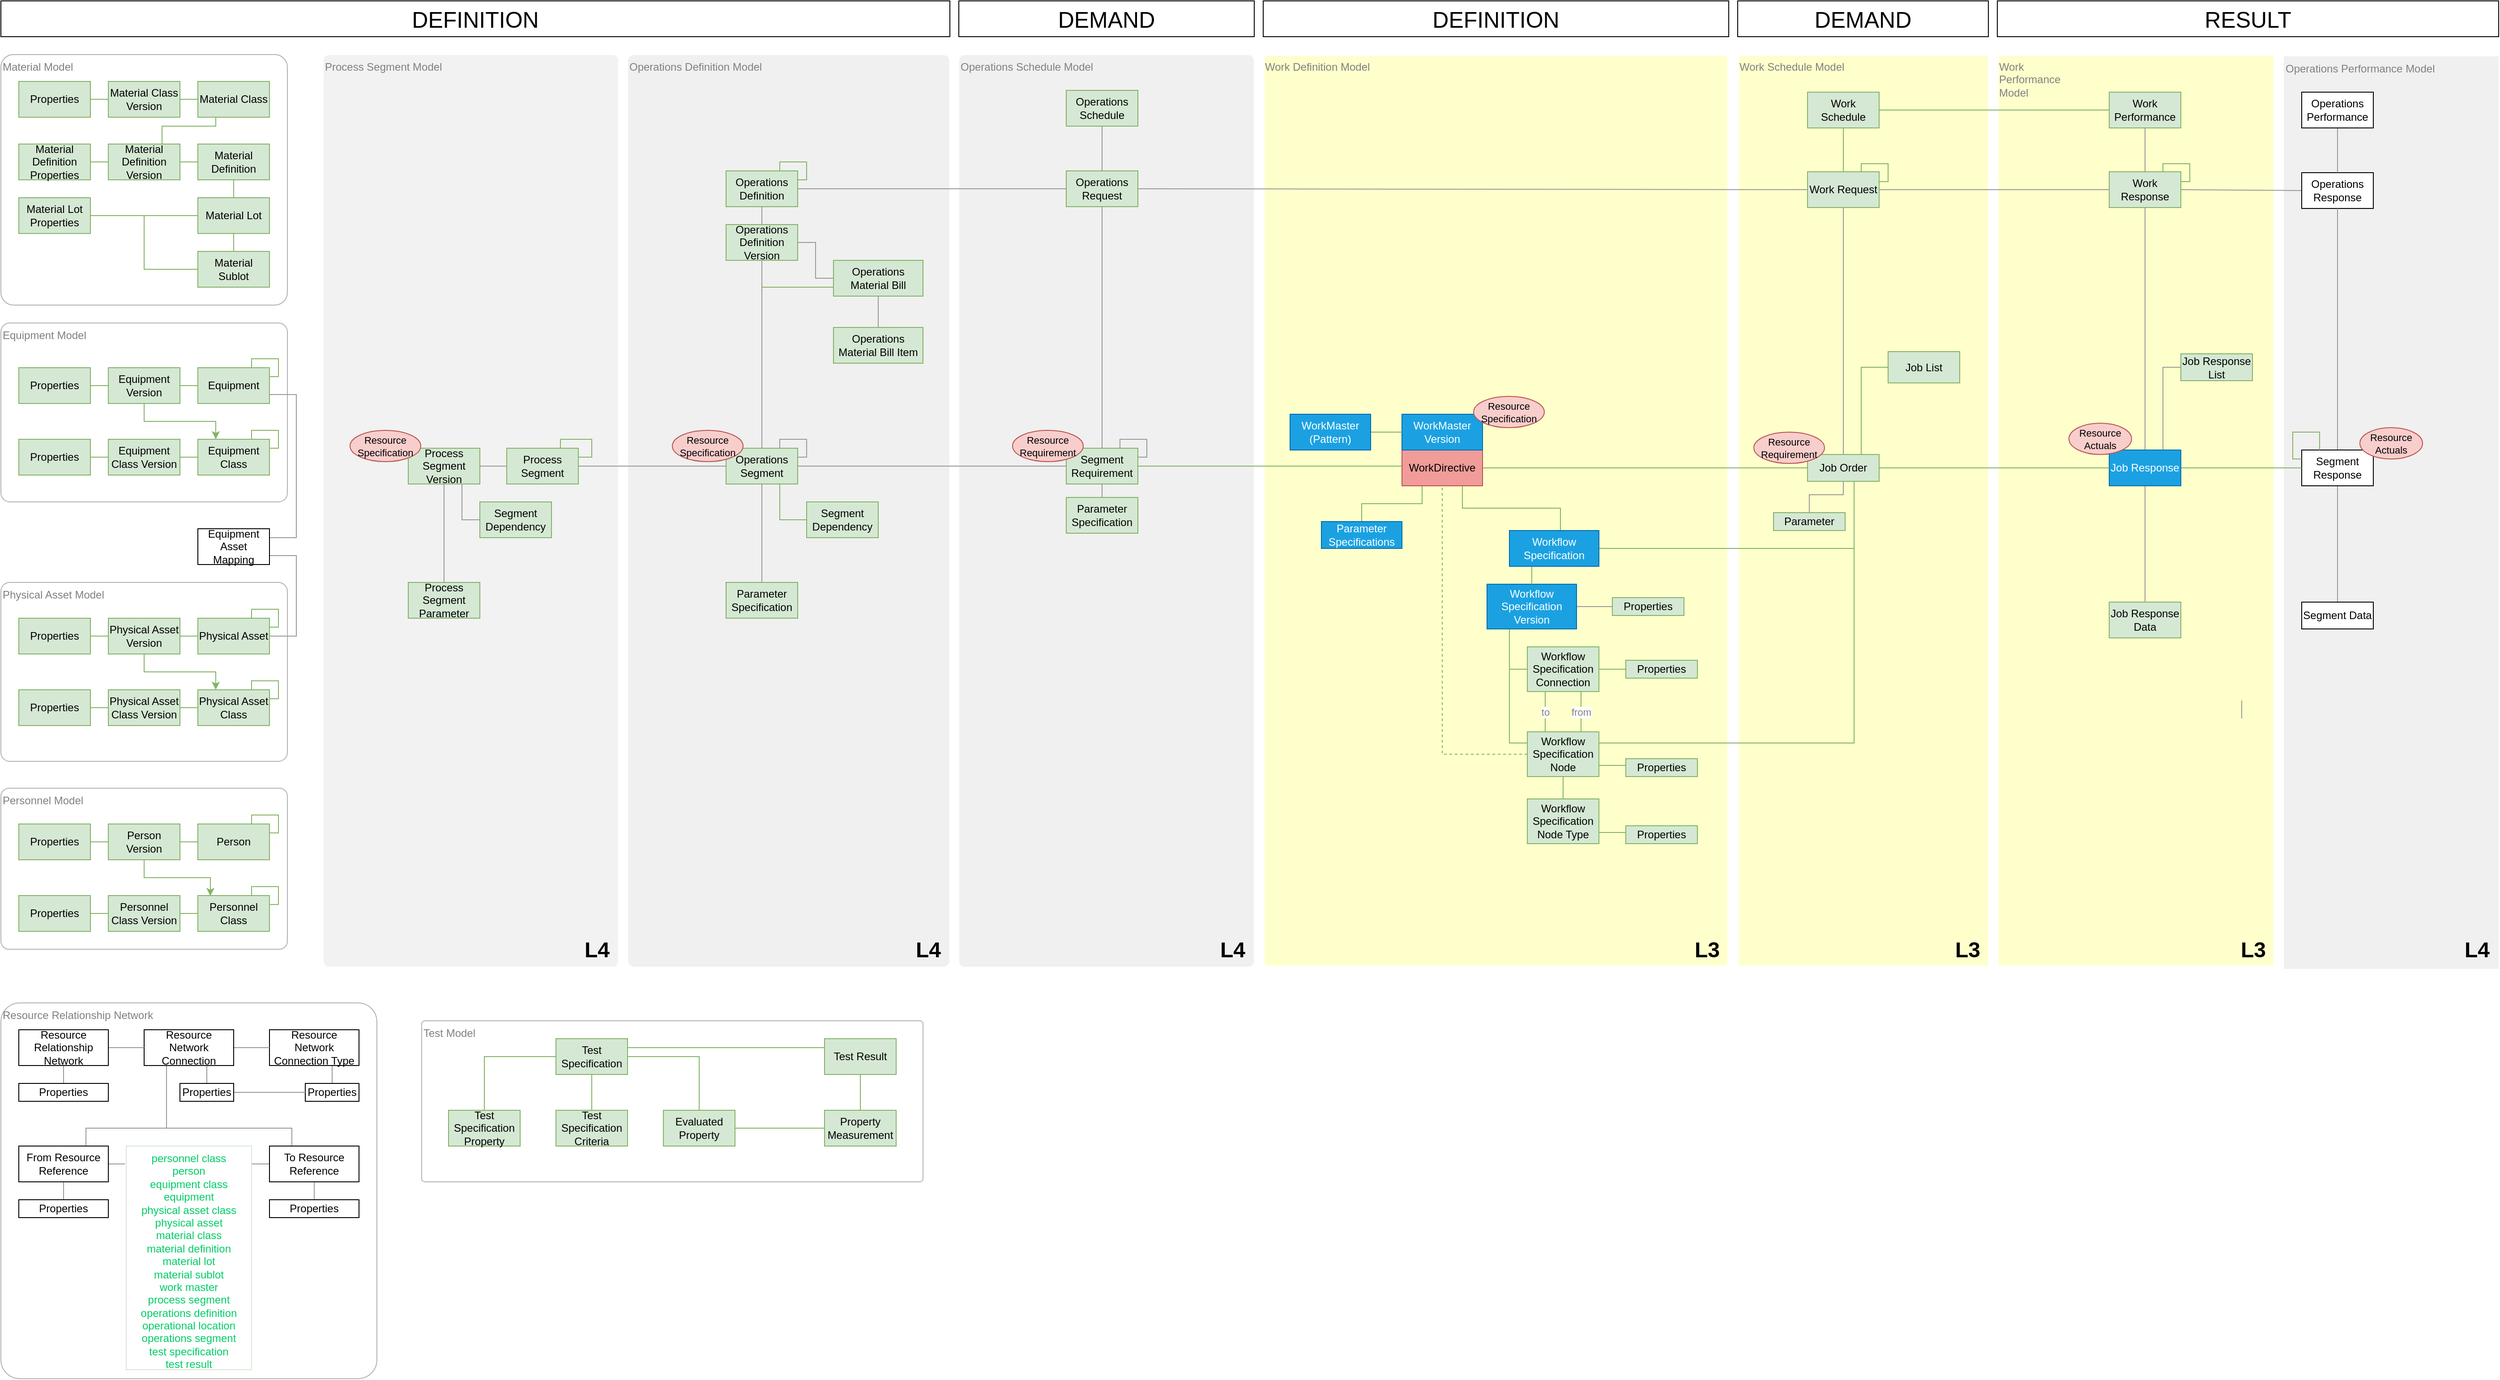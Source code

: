 <mxfile version="24.3.0" type="device">
  <diagram id="AlmD7BJqs8_paV005XKm" name="Page-1">
    <mxGraphModel dx="1375" dy="794" grid="1" gridSize="10" guides="1" tooltips="1" connect="1" arrows="1" fold="1" page="0" pageScale="1" pageWidth="3300" pageHeight="2339" math="0" shadow="0">
      <root>
        <mxCell id="F2HXDf-I_1y-FX4RATFr-0" />
        <mxCell id="F2HXDf-I_1y-FX4RATFr-1" parent="F2HXDf-I_1y-FX4RATFr-0" />
        <mxCell id="F2HXDf-I_1y-FX4RATFr-2" value="Work &lt;br&gt;Performance &lt;br&gt;Model" style="rounded=1;whiteSpace=wrap;html=1;arcSize=1;verticalAlign=top;align=left;fillColor=#FFFFCC;strokeColor=#FFFFFF;fontColor=#808080;strokeWidth=3;" parent="F2HXDf-I_1y-FX4RATFr-1" vertex="1">
          <mxGeometry x="2250" y="90" width="310" height="1020" as="geometry" />
        </mxCell>
        <mxCell id="F2HXDf-I_1y-FX4RATFr-3" value="Work Definition Model" style="rounded=1;whiteSpace=wrap;html=1;arcSize=1;verticalAlign=top;align=left;fillColor=#FFFFCC;strokeColor=#FFFFFF;fontColor=#808080;strokeWidth=3;" parent="F2HXDf-I_1y-FX4RATFr-1" vertex="1">
          <mxGeometry x="1430" y="90" width="520" height="1020" as="geometry" />
        </mxCell>
        <mxCell id="F2HXDf-I_1y-FX4RATFr-24" value="Work Schedule Model" style="rounded=1;whiteSpace=wrap;html=1;arcSize=1;verticalAlign=top;align=left;fillColor=#FFFFCC;strokeColor=#FFFFFF;fontColor=#808080;strokeWidth=3;" parent="F2HXDf-I_1y-FX4RATFr-1" vertex="1">
          <mxGeometry x="1960" y="90" width="281" height="1020" as="geometry" />
        </mxCell>
        <mxCell id="F2HXDf-I_1y-FX4RATFr-25" value="Operations Performance Model" style="rounded=0;whiteSpace=wrap;html=1;arcSize=2;fillColor=#F0F0F0;verticalAlign=top;align=left;strokeColor=none;fontColor=#808080;" parent="F2HXDf-I_1y-FX4RATFr-1" vertex="1">
          <mxGeometry x="2570" y="92" width="240" height="1020" as="geometry" />
        </mxCell>
        <mxCell id="F2HXDf-I_1y-FX4RATFr-26" value="Operations Schedule Model" style="rounded=1;whiteSpace=wrap;html=1;arcSize=2;fillColor=#F0F0F0;verticalAlign=top;align=left;strokeColor=#FFFFFF;fontColor=#808080;" parent="F2HXDf-I_1y-FX4RATFr-1" vertex="1">
          <mxGeometry x="1090" y="90" width="330" height="1020" as="geometry" />
        </mxCell>
        <mxCell id="F2HXDf-I_1y-FX4RATFr-27" value="Resource Relationship Network" style="rounded=1;whiteSpace=wrap;html=1;arcSize=5;fillColor=none;verticalAlign=top;align=left;strokeColor=#B3B3B3;fontColor=#808080;" parent="F2HXDf-I_1y-FX4RATFr-1" vertex="1">
          <mxGeometry x="20" y="1150" width="420" height="420" as="geometry" />
        </mxCell>
        <mxCell id="F2HXDf-I_1y-FX4RATFr-28" value="Process Segment Model" style="rounded=1;whiteSpace=wrap;html=1;arcSize=2;fillColor=#F2F2F2;verticalAlign=top;align=left;strokeColor=#FFFFFF;fontColor=#808080;" parent="F2HXDf-I_1y-FX4RATFr-1" vertex="1">
          <mxGeometry x="380" y="90" width="330" height="1020" as="geometry" />
        </mxCell>
        <mxCell id="F2HXDf-I_1y-FX4RATFr-29" value="Operations Definition Model" style="rounded=1;whiteSpace=wrap;html=1;arcSize=2;fillColor=#F0F0F0;verticalAlign=top;align=left;strokeColor=#FFFFFF;fontColor=#808080;gradientColor=none;" parent="F2HXDf-I_1y-FX4RATFr-1" vertex="1">
          <mxGeometry x="720" y="90" width="360" height="1020" as="geometry" />
        </mxCell>
        <mxCell id="F2HXDf-I_1y-FX4RATFr-30" value="Material Model" style="rounded=1;whiteSpace=wrap;html=1;arcSize=5;fillColor=none;verticalAlign=top;align=left;strokeColor=#B3B3B3;fontColor=#808080;" parent="F2HXDf-I_1y-FX4RATFr-1" vertex="1">
          <mxGeometry x="20" y="90" width="320" height="280" as="geometry" />
        </mxCell>
        <mxCell id="F2HXDf-I_1y-FX4RATFr-31" value="Equipment Model" style="rounded=1;whiteSpace=wrap;html=1;arcSize=5;fillColor=none;verticalAlign=top;align=left;strokeColor=#B3B3B3;fontColor=#808080;" parent="F2HXDf-I_1y-FX4RATFr-1" vertex="1">
          <mxGeometry x="20" y="390" width="320" height="200" as="geometry" />
        </mxCell>
        <mxCell id="F2HXDf-I_1y-FX4RATFr-32" style="edgeStyle=orthogonalEdgeStyle;rounded=0;orthogonalLoop=1;jettySize=auto;html=1;exitX=1;exitY=0.5;exitDx=0;exitDy=0;entryX=0;entryY=0.5;entryDx=0;entryDy=0;endArrow=none;endFill=0;startArrow=none;fillColor=#d5e8d4;strokeColor=#82b366;" parent="F2HXDf-I_1y-FX4RATFr-1" source="F2HXDf-I_1y-FX4RATFr-102" target="F2HXDf-I_1y-FX4RATFr-37" edge="1">
          <mxGeometry relative="1" as="geometry" />
        </mxCell>
        <mxCell id="F2HXDf-I_1y-FX4RATFr-33" value="Material Definition Properties" style="rounded=0;whiteSpace=wrap;html=1;fillColor=#d5e8d4;strokeColor=#82b366;" parent="F2HXDf-I_1y-FX4RATFr-1" vertex="1">
          <mxGeometry x="40" y="190" width="80" height="40" as="geometry" />
        </mxCell>
        <mxCell id="F2HXDf-I_1y-FX4RATFr-34" style="edgeStyle=orthogonalEdgeStyle;rounded=0;orthogonalLoop=1;jettySize=auto;html=1;exitX=1;exitY=0.5;exitDx=0;exitDy=0;entryX=0;entryY=0.5;entryDx=0;entryDy=0;endArrow=none;endFill=0;fillColor=#d5e8d4;strokeColor=#82b366;" parent="F2HXDf-I_1y-FX4RATFr-1" source="F2HXDf-I_1y-FX4RATFr-104" target="F2HXDf-I_1y-FX4RATFr-39" edge="1">
          <mxGeometry relative="1" as="geometry" />
        </mxCell>
        <mxCell id="F2HXDf-I_1y-FX4RATFr-35" value="Material Class Version" style="rounded=0;whiteSpace=wrap;html=1;fillColor=#d5e8d4;strokeColor=#82b366;" parent="F2HXDf-I_1y-FX4RATFr-1" vertex="1">
          <mxGeometry x="140" y="120" width="80" height="40" as="geometry" />
        </mxCell>
        <mxCell id="F2HXDf-I_1y-FX4RATFr-36" style="edgeStyle=orthogonalEdgeStyle;rounded=0;jumpStyle=arc;orthogonalLoop=1;jettySize=auto;html=1;exitX=0.5;exitY=1;exitDx=0;exitDy=0;entryX=0.5;entryY=0;entryDx=0;entryDy=0;endArrow=none;endFill=0;fillColor=#d5e8d4;strokeColor=#82b366;" parent="F2HXDf-I_1y-FX4RATFr-1" source="F2HXDf-I_1y-FX4RATFr-37" target="F2HXDf-I_1y-FX4RATFr-133" edge="1">
          <mxGeometry relative="1" as="geometry" />
        </mxCell>
        <mxCell id="F2HXDf-I_1y-FX4RATFr-37" value="Material Definition" style="rounded=0;whiteSpace=wrap;html=1;fillColor=#d5e8d4;strokeColor=#82b366;" parent="F2HXDf-I_1y-FX4RATFr-1" vertex="1">
          <mxGeometry x="240" y="190" width="80" height="40" as="geometry" />
        </mxCell>
        <mxCell id="F2HXDf-I_1y-FX4RATFr-38" style="edgeStyle=orthogonalEdgeStyle;rounded=0;jumpStyle=arc;orthogonalLoop=1;jettySize=auto;html=1;exitX=0.25;exitY=1;exitDx=0;exitDy=0;entryX=0.75;entryY=0;entryDx=0;entryDy=0;endArrow=none;endFill=0;fillColor=#d5e8d4;strokeColor=#82b366;" parent="F2HXDf-I_1y-FX4RATFr-1" source="F2HXDf-I_1y-FX4RATFr-39" target="F2HXDf-I_1y-FX4RATFr-102" edge="1">
          <mxGeometry relative="1" as="geometry">
            <Array as="points">
              <mxPoint x="260" y="170" />
              <mxPoint x="200" y="170" />
            </Array>
          </mxGeometry>
        </mxCell>
        <mxCell id="F2HXDf-I_1y-FX4RATFr-39" value="Material Class" style="rounded=0;whiteSpace=wrap;html=1;fillColor=#d5e8d4;strokeColor=#82b366;" parent="F2HXDf-I_1y-FX4RATFr-1" vertex="1">
          <mxGeometry x="240" y="120" width="80" height="40" as="geometry" />
        </mxCell>
        <mxCell id="F2HXDf-I_1y-FX4RATFr-40" style="edgeStyle=orthogonalEdgeStyle;rounded=0;orthogonalLoop=1;jettySize=auto;html=1;exitX=1;exitY=0.5;exitDx=0;exitDy=0;entryX=0;entryY=0.5;entryDx=0;entryDy=0;endArrow=none;endFill=0;fillColor=#d5e8d4;strokeColor=#82b366;" parent="F2HXDf-I_1y-FX4RATFr-1" source="F2HXDf-I_1y-FX4RATFr-42" target="F2HXDf-I_1y-FX4RATFr-46" edge="1">
          <mxGeometry relative="1" as="geometry" />
        </mxCell>
        <mxCell id="F2HXDf-I_1y-FX4RATFr-41" style="edgeStyle=orthogonalEdgeStyle;rounded=0;orthogonalLoop=1;jettySize=auto;html=1;exitX=0.5;exitY=1;exitDx=0;exitDy=0;entryX=0.25;entryY=0;entryDx=0;entryDy=0;fillColor=#d5e8d4;strokeColor=#82b366;" parent="F2HXDf-I_1y-FX4RATFr-1" source="F2HXDf-I_1y-FX4RATFr-42" target="F2HXDf-I_1y-FX4RATFr-47" edge="1">
          <mxGeometry relative="1" as="geometry">
            <Array as="points">
              <mxPoint x="180" y="500" />
              <mxPoint x="260" y="500" />
            </Array>
          </mxGeometry>
        </mxCell>
        <mxCell id="F2HXDf-I_1y-FX4RATFr-42" value="Equipment Version" style="rounded=0;whiteSpace=wrap;html=1;fillColor=#d5e8d4;strokeColor=#82b366;" parent="F2HXDf-I_1y-FX4RATFr-1" vertex="1">
          <mxGeometry x="140" y="440" width="80" height="40" as="geometry" />
        </mxCell>
        <mxCell id="F2HXDf-I_1y-FX4RATFr-43" style="edgeStyle=orthogonalEdgeStyle;rounded=0;orthogonalLoop=1;jettySize=auto;html=1;exitX=1;exitY=0.5;exitDx=0;exitDy=0;entryX=0;entryY=0.5;entryDx=0;entryDy=0;endArrow=none;endFill=0;fillColor=#d5e8d4;strokeColor=#82b366;" parent="F2HXDf-I_1y-FX4RATFr-1" source="F2HXDf-I_1y-FX4RATFr-44" target="F2HXDf-I_1y-FX4RATFr-47" edge="1">
          <mxGeometry relative="1" as="geometry" />
        </mxCell>
        <mxCell id="F2HXDf-I_1y-FX4RATFr-44" value="Equipment Class Version" style="rounded=0;whiteSpace=wrap;html=1;fillColor=#d5e8d4;strokeColor=#82b366;" parent="F2HXDf-I_1y-FX4RATFr-1" vertex="1">
          <mxGeometry x="140" y="520" width="80" height="40" as="geometry" />
        </mxCell>
        <mxCell id="F2HXDf-I_1y-FX4RATFr-45" style="edgeStyle=orthogonalEdgeStyle;rounded=0;jumpStyle=arc;orthogonalLoop=1;jettySize=auto;html=1;exitX=1;exitY=0.75;exitDx=0;exitDy=0;entryX=1;entryY=0.25;entryDx=0;entryDy=0;endArrow=none;endFill=0;strokeColor=#999999;" parent="F2HXDf-I_1y-FX4RATFr-1" source="F2HXDf-I_1y-FX4RATFr-46" target="F2HXDf-I_1y-FX4RATFr-141" edge="1">
          <mxGeometry relative="1" as="geometry">
            <Array as="points">
              <mxPoint x="350" y="470" />
              <mxPoint x="350" y="630" />
            </Array>
          </mxGeometry>
        </mxCell>
        <mxCell id="F2HXDf-I_1y-FX4RATFr-46" value="Equipment" style="rounded=0;whiteSpace=wrap;html=1;fillColor=#d5e8d4;strokeColor=#82b366;" parent="F2HXDf-I_1y-FX4RATFr-1" vertex="1">
          <mxGeometry x="240" y="440" width="80" height="40" as="geometry" />
        </mxCell>
        <mxCell id="F2HXDf-I_1y-FX4RATFr-47" value="Equipment Class" style="rounded=0;whiteSpace=wrap;html=1;fillColor=#d5e8d4;strokeColor=#82b366;" parent="F2HXDf-I_1y-FX4RATFr-1" vertex="1">
          <mxGeometry x="240" y="520" width="80" height="40" as="geometry" />
        </mxCell>
        <mxCell id="F2HXDf-I_1y-FX4RATFr-48" style="edgeStyle=orthogonalEdgeStyle;rounded=0;orthogonalLoop=1;jettySize=auto;html=1;exitX=1;exitY=0.25;exitDx=0;exitDy=0;entryX=0.75;entryY=0;entryDx=0;entryDy=0;fontColor=#808080;endArrow=none;endFill=0;fillColor=#d5e8d4;strokeColor=#82b366;" parent="F2HXDf-I_1y-FX4RATFr-1" source="F2HXDf-I_1y-FX4RATFr-46" target="F2HXDf-I_1y-FX4RATFr-46" edge="1">
          <mxGeometry relative="1" as="geometry">
            <Array as="points">
              <mxPoint x="330" y="450" />
              <mxPoint x="330" y="430" />
              <mxPoint x="300" y="430" />
            </Array>
          </mxGeometry>
        </mxCell>
        <mxCell id="F2HXDf-I_1y-FX4RATFr-49" style="edgeStyle=orthogonalEdgeStyle;rounded=0;orthogonalLoop=1;jettySize=auto;html=1;exitX=1;exitY=0.25;exitDx=0;exitDy=0;entryX=0.75;entryY=0;entryDx=0;entryDy=0;fontColor=#808080;endArrow=none;endFill=0;fillColor=#d5e8d4;strokeColor=#82b366;" parent="F2HXDf-I_1y-FX4RATFr-1" source="F2HXDf-I_1y-FX4RATFr-47" target="F2HXDf-I_1y-FX4RATFr-47" edge="1">
          <mxGeometry relative="1" as="geometry">
            <Array as="points">
              <mxPoint x="330" y="530" />
              <mxPoint x="330" y="510" />
              <mxPoint x="300" y="510" />
            </Array>
          </mxGeometry>
        </mxCell>
        <mxCell id="F2HXDf-I_1y-FX4RATFr-50" style="edgeStyle=orthogonalEdgeStyle;rounded=0;orthogonalLoop=1;jettySize=auto;html=1;exitX=1;exitY=0.5;exitDx=0;exitDy=0;entryX=0;entryY=0.5;entryDx=0;entryDy=0;fontColor=#808080;endArrow=none;endFill=0;jumpStyle=gap;strokeColor=#999999;" parent="F2HXDf-I_1y-FX4RATFr-1" source="F2HXDf-I_1y-FX4RATFr-53" target="F2HXDf-I_1y-FX4RATFr-63" edge="1">
          <mxGeometry relative="1" as="geometry" />
        </mxCell>
        <mxCell id="F2HXDf-I_1y-FX4RATFr-52" style="edgeStyle=orthogonalEdgeStyle;rounded=0;orthogonalLoop=1;jettySize=auto;html=1;exitX=0.5;exitY=1;exitDx=0;exitDy=0;entryX=0.5;entryY=0;entryDx=0;entryDy=0;endArrow=none;endFill=0;jumpStyle=gap;strokeColor=#999999;" parent="F2HXDf-I_1y-FX4RATFr-1" source="F2HXDf-I_1y-FX4RATFr-53" target="F2HXDf-I_1y-FX4RATFr-123" edge="1">
          <mxGeometry relative="1" as="geometry" />
        </mxCell>
        <mxCell id="VD0Ui3UkJH1dynWEIBWJ-10" style="edgeStyle=orthogonalEdgeStyle;shape=connector;rounded=0;orthogonalLoop=1;jettySize=auto;html=1;exitX=0.75;exitY=1;exitDx=0;exitDy=0;entryX=0;entryY=0.5;entryDx=0;entryDy=0;labelBackgroundColor=default;strokeColor=#82b366;fontFamily=Helvetica;fontSize=11;fontColor=default;endArrow=none;endFill=0;fillColor=#d5e8d4;" parent="F2HXDf-I_1y-FX4RATFr-1" source="F2HXDf-I_1y-FX4RATFr-53" target="VD0Ui3UkJH1dynWEIBWJ-9" edge="1">
          <mxGeometry relative="1" as="geometry" />
        </mxCell>
        <mxCell id="DokqMvg1Do3bYzH9G3Wl-1" style="edgeStyle=orthogonalEdgeStyle;shape=connector;rounded=0;orthogonalLoop=1;jettySize=auto;html=1;exitX=0.5;exitY=0;exitDx=0;exitDy=0;entryX=0;entryY=0.75;entryDx=0;entryDy=0;labelBackgroundColor=default;strokeColor=#82b366;fontFamily=Helvetica;fontSize=11;fontColor=default;endArrow=none;endFill=0;fillColor=#d5e8d4;" parent="F2HXDf-I_1y-FX4RATFr-1" source="F2HXDf-I_1y-FX4RATFr-53" target="F2HXDf-I_1y-FX4RATFr-125" edge="1">
          <mxGeometry relative="1" as="geometry" />
        </mxCell>
        <mxCell id="F2HXDf-I_1y-FX4RATFr-53" value="Operations Segment" style="rounded=0;whiteSpace=wrap;html=1;fillColor=#d5e8d4;strokeColor=#82b366;" parent="F2HXDf-I_1y-FX4RATFr-1" vertex="1">
          <mxGeometry x="830" y="530" width="80" height="40" as="geometry" />
        </mxCell>
        <mxCell id="F2HXDf-I_1y-FX4RATFr-54" style="edgeStyle=orthogonalEdgeStyle;rounded=0;orthogonalLoop=1;jettySize=auto;html=1;exitX=1;exitY=0.25;exitDx=0;exitDy=0;entryX=0.75;entryY=0;entryDx=0;entryDy=0;fontColor=#808080;endArrow=none;endFill=0;jumpStyle=gap;strokeColor=#999999;" parent="F2HXDf-I_1y-FX4RATFr-1" source="F2HXDf-I_1y-FX4RATFr-53" target="F2HXDf-I_1y-FX4RATFr-53" edge="1">
          <mxGeometry relative="1" as="geometry">
            <Array as="points">
              <mxPoint x="920" y="540" />
              <mxPoint x="920" y="520" />
              <mxPoint x="890" y="520" />
            </Array>
          </mxGeometry>
        </mxCell>
        <mxCell id="F2HXDf-I_1y-FX4RATFr-55" style="edgeStyle=orthogonalEdgeStyle;rounded=0;orthogonalLoop=1;jettySize=auto;html=1;exitX=0.5;exitY=1;exitDx=0;exitDy=0;fontColor=#808080;endArrow=none;endFill=0;jumpStyle=gap;strokeColor=#999999;" parent="F2HXDf-I_1y-FX4RATFr-1" source="F2HXDf-I_1y-FX4RATFr-58" target="F2HXDf-I_1y-FX4RATFr-53" edge="1">
          <mxGeometry relative="1" as="geometry" />
        </mxCell>
        <mxCell id="F2HXDf-I_1y-FX4RATFr-56" style="edgeStyle=orthogonalEdgeStyle;rounded=0;orthogonalLoop=1;jettySize=auto;html=1;exitX=1;exitY=0.5;exitDx=0;exitDy=0;entryX=0;entryY=0.5;entryDx=0;entryDy=0;fontColor=#808080;endArrow=none;endFill=0;jumpStyle=gap;strokeColor=#999999;" parent="F2HXDf-I_1y-FX4RATFr-1" source="F2HXDf-I_1y-FX4RATFr-188" target="F2HXDf-I_1y-FX4RATFr-60" edge="1">
          <mxGeometry relative="1" as="geometry" />
        </mxCell>
        <mxCell id="F2HXDf-I_1y-FX4RATFr-57" style="edgeStyle=orthogonalEdgeStyle;rounded=0;orthogonalLoop=1;jettySize=auto;html=1;exitX=1;exitY=0.5;exitDx=0;exitDy=0;entryX=0;entryY=0.5;entryDx=0;entryDy=0;endArrow=none;endFill=0;jumpStyle=gap;strokeColor=#999999;" parent="F2HXDf-I_1y-FX4RATFr-1" source="F2HXDf-I_1y-FX4RATFr-58" target="F2HXDf-I_1y-FX4RATFr-125" edge="1">
          <mxGeometry relative="1" as="geometry" />
        </mxCell>
        <mxCell id="F2HXDf-I_1y-FX4RATFr-58" value="Operations Definition Version" style="rounded=0;whiteSpace=wrap;html=1;fillColor=#d5e8d4;strokeColor=#82b366;" parent="F2HXDf-I_1y-FX4RATFr-1" vertex="1">
          <mxGeometry x="830" y="280" width="80" height="40" as="geometry" />
        </mxCell>
        <mxCell id="F2HXDf-I_1y-FX4RATFr-59" style="edgeStyle=orthogonalEdgeStyle;rounded=0;orthogonalLoop=1;jettySize=auto;html=1;endArrow=none;endFill=0;jumpStyle=gap;strokeColor=#999999;" parent="F2HXDf-I_1y-FX4RATFr-1" source="F2HXDf-I_1y-FX4RATFr-199" target="F2HXDf-I_1y-FX4RATFr-65" edge="1">
          <mxGeometry relative="1" as="geometry" />
        </mxCell>
        <mxCell id="F2HXDf-I_1y-FX4RATFr-60" value="Operations Request" style="rounded=0;whiteSpace=wrap;html=1;fillColor=#d5e8d4;strokeColor=#82b366;" parent="F2HXDf-I_1y-FX4RATFr-1" vertex="1">
          <mxGeometry x="1210" y="220" width="80" height="40" as="geometry" />
        </mxCell>
        <mxCell id="F2HXDf-I_1y-FX4RATFr-61" style="edgeStyle=orthogonalEdgeStyle;rounded=0;orthogonalLoop=1;jettySize=auto;html=1;exitX=0.5;exitY=0;exitDx=0;exitDy=0;entryX=0.5;entryY=1;entryDx=0;entryDy=0;fontColor=#808080;endArrow=none;endFill=0;jumpStyle=gap;strokeColor=#999999;" parent="F2HXDf-I_1y-FX4RATFr-1" source="F2HXDf-I_1y-FX4RATFr-63" target="F2HXDf-I_1y-FX4RATFr-60" edge="1">
          <mxGeometry relative="1" as="geometry" />
        </mxCell>
        <mxCell id="F2HXDf-I_1y-FX4RATFr-62" style="edgeStyle=orthogonalEdgeStyle;rounded=0;jumpStyle=gap;orthogonalLoop=1;jettySize=auto;html=1;exitX=0.5;exitY=1;exitDx=0;exitDy=0;entryX=0.5;entryY=0;entryDx=0;entryDy=0;endArrow=none;endFill=0;strokeColor=#999999;" parent="F2HXDf-I_1y-FX4RATFr-1" source="F2HXDf-I_1y-FX4RATFr-63" target="F2HXDf-I_1y-FX4RATFr-129" edge="1">
          <mxGeometry relative="1" as="geometry" />
        </mxCell>
        <mxCell id="F2HXDf-I_1y-FX4RATFr-63" value="Segment Requirement" style="rounded=0;whiteSpace=wrap;html=1;fillColor=#d5e8d4;strokeColor=#82b366;" parent="F2HXDf-I_1y-FX4RATFr-1" vertex="1">
          <mxGeometry x="1210" y="530" width="80" height="40" as="geometry" />
        </mxCell>
        <mxCell id="F2HXDf-I_1y-FX4RATFr-64" style="edgeStyle=orthogonalEdgeStyle;rounded=0;orthogonalLoop=1;jettySize=auto;html=1;exitX=1;exitY=0.25;exitDx=0;exitDy=0;entryX=0.75;entryY=0;entryDx=0;entryDy=0;fontColor=#808080;endArrow=none;endFill=0;jumpStyle=gap;strokeColor=#999999;" parent="F2HXDf-I_1y-FX4RATFr-1" source="F2HXDf-I_1y-FX4RATFr-63" target="F2HXDf-I_1y-FX4RATFr-63" edge="1">
          <mxGeometry relative="1" as="geometry">
            <Array as="points">
              <mxPoint x="1300" y="540" />
              <mxPoint x="1300" y="520" />
              <mxPoint x="1270" y="520" />
            </Array>
          </mxGeometry>
        </mxCell>
        <mxCell id="F2HXDf-I_1y-FX4RATFr-65" value="Operations Response" style="rounded=0;whiteSpace=wrap;html=1;" parent="F2HXDf-I_1y-FX4RATFr-1" vertex="1">
          <mxGeometry x="2590" y="222" width="80" height="40" as="geometry" />
        </mxCell>
        <mxCell id="F2HXDf-I_1y-FX4RATFr-66" style="edgeStyle=orthogonalEdgeStyle;rounded=0;orthogonalLoop=1;jettySize=auto;html=1;exitX=0.5;exitY=0;exitDx=0;exitDy=0;entryX=0.5;entryY=1;entryDx=0;entryDy=0;fontColor=#808080;endArrow=none;endFill=0;strokeColor=#999999;" parent="F2HXDf-I_1y-FX4RATFr-1" source="F2HXDf-I_1y-FX4RATFr-68" target="F2HXDf-I_1y-FX4RATFr-65" edge="1">
          <mxGeometry relative="1" as="geometry" />
        </mxCell>
        <mxCell id="F2HXDf-I_1y-FX4RATFr-67" style="edgeStyle=orthogonalEdgeStyle;rounded=0;jumpStyle=arc;orthogonalLoop=1;jettySize=auto;html=1;exitX=0.5;exitY=1;exitDx=0;exitDy=0;endArrow=none;endFill=0;strokeColor=#999999;" parent="F2HXDf-I_1y-FX4RATFr-1" source="F2HXDf-I_1y-FX4RATFr-68" target="F2HXDf-I_1y-FX4RATFr-132" edge="1">
          <mxGeometry relative="1" as="geometry" />
        </mxCell>
        <mxCell id="F2HXDf-I_1y-FX4RATFr-68" value="Segment Response" style="rounded=0;whiteSpace=wrap;html=1;" parent="F2HXDf-I_1y-FX4RATFr-1" vertex="1">
          <mxGeometry x="2590" y="532" width="80" height="40" as="geometry" />
        </mxCell>
        <mxCell id="F2HXDf-I_1y-FX4RATFr-69" value="Personnel Model" style="rounded=1;whiteSpace=wrap;html=1;arcSize=5;fillColor=none;verticalAlign=top;align=left;strokeColor=#B3B3B3;fontColor=#808080;" parent="F2HXDf-I_1y-FX4RATFr-1" vertex="1">
          <mxGeometry x="20" y="910" width="320" height="180" as="geometry" />
        </mxCell>
        <mxCell id="F2HXDf-I_1y-FX4RATFr-70" style="edgeStyle=orthogonalEdgeStyle;rounded=0;orthogonalLoop=1;jettySize=auto;html=1;exitX=1;exitY=0.5;exitDx=0;exitDy=0;entryX=0;entryY=0.5;entryDx=0;entryDy=0;endArrow=none;endFill=0;fillColor=#d5e8d4;strokeColor=#82b366;" parent="F2HXDf-I_1y-FX4RATFr-1" source="F2HXDf-I_1y-FX4RATFr-72" target="F2HXDf-I_1y-FX4RATFr-75" edge="1">
          <mxGeometry relative="1" as="geometry" />
        </mxCell>
        <mxCell id="F2HXDf-I_1y-FX4RATFr-71" style="edgeStyle=orthogonalEdgeStyle;rounded=0;orthogonalLoop=1;jettySize=auto;html=1;exitX=0.5;exitY=1;exitDx=0;exitDy=0;entryX=0.175;entryY=0.013;entryDx=0;entryDy=0;entryPerimeter=0;fillColor=#d5e8d4;strokeColor=#82b366;" parent="F2HXDf-I_1y-FX4RATFr-1" source="F2HXDf-I_1y-FX4RATFr-72" target="F2HXDf-I_1y-FX4RATFr-76" edge="1">
          <mxGeometry relative="1" as="geometry">
            <Array as="points">
              <mxPoint x="180" y="1010" />
              <mxPoint x="254" y="1010" />
            </Array>
          </mxGeometry>
        </mxCell>
        <mxCell id="F2HXDf-I_1y-FX4RATFr-72" value="Person Version" style="rounded=0;whiteSpace=wrap;html=1;fillColor=#d5e8d4;strokeColor=#82b366;" parent="F2HXDf-I_1y-FX4RATFr-1" vertex="1">
          <mxGeometry x="140" y="950" width="80" height="40" as="geometry" />
        </mxCell>
        <mxCell id="F2HXDf-I_1y-FX4RATFr-73" style="edgeStyle=orthogonalEdgeStyle;rounded=0;orthogonalLoop=1;jettySize=auto;html=1;exitX=1;exitY=0.5;exitDx=0;exitDy=0;entryX=0;entryY=0.5;entryDx=0;entryDy=0;endArrow=none;endFill=0;fillColor=#d5e8d4;strokeColor=#82b366;" parent="F2HXDf-I_1y-FX4RATFr-1" source="F2HXDf-I_1y-FX4RATFr-74" target="F2HXDf-I_1y-FX4RATFr-76" edge="1">
          <mxGeometry relative="1" as="geometry" />
        </mxCell>
        <mxCell id="F2HXDf-I_1y-FX4RATFr-74" value="Personnel Class Version" style="rounded=0;whiteSpace=wrap;html=1;fillColor=#d5e8d4;strokeColor=#82b366;" parent="F2HXDf-I_1y-FX4RATFr-1" vertex="1">
          <mxGeometry x="140" y="1030" width="80" height="40" as="geometry" />
        </mxCell>
        <mxCell id="F2HXDf-I_1y-FX4RATFr-75" value="Person" style="rounded=0;whiteSpace=wrap;html=1;fillColor=#d5e8d4;strokeColor=#82b366;" parent="F2HXDf-I_1y-FX4RATFr-1" vertex="1">
          <mxGeometry x="240" y="950" width="80" height="40" as="geometry" />
        </mxCell>
        <mxCell id="F2HXDf-I_1y-FX4RATFr-76" value="Personnel Class" style="rounded=0;whiteSpace=wrap;html=1;fillColor=#d5e8d4;strokeColor=#82b366;" parent="F2HXDf-I_1y-FX4RATFr-1" vertex="1">
          <mxGeometry x="240" y="1030" width="80" height="40" as="geometry" />
        </mxCell>
        <mxCell id="F2HXDf-I_1y-FX4RATFr-77" style="edgeStyle=orthogonalEdgeStyle;rounded=0;orthogonalLoop=1;jettySize=auto;html=1;exitX=1;exitY=0.25;exitDx=0;exitDy=0;entryX=0.75;entryY=0;entryDx=0;entryDy=0;fontColor=#808080;endArrow=none;endFill=0;fillColor=#d5e8d4;strokeColor=#82b366;" parent="F2HXDf-I_1y-FX4RATFr-1" source="F2HXDf-I_1y-FX4RATFr-75" target="F2HXDf-I_1y-FX4RATFr-75" edge="1">
          <mxGeometry relative="1" as="geometry">
            <Array as="points">
              <mxPoint x="330" y="960" />
              <mxPoint x="330" y="940" />
              <mxPoint x="300" y="940" />
            </Array>
          </mxGeometry>
        </mxCell>
        <mxCell id="F2HXDf-I_1y-FX4RATFr-78" style="edgeStyle=orthogonalEdgeStyle;rounded=0;orthogonalLoop=1;jettySize=auto;html=1;exitX=1;exitY=0.25;exitDx=0;exitDy=0;entryX=0.75;entryY=0;entryDx=0;entryDy=0;fontColor=#808080;endArrow=none;endFill=0;fillColor=#d5e8d4;strokeColor=#82b366;" parent="F2HXDf-I_1y-FX4RATFr-1" source="F2HXDf-I_1y-FX4RATFr-76" target="F2HXDf-I_1y-FX4RATFr-76" edge="1">
          <mxGeometry relative="1" as="geometry">
            <Array as="points">
              <mxPoint x="330" y="1040" />
              <mxPoint x="330" y="1020" />
              <mxPoint x="300" y="1020" />
            </Array>
          </mxGeometry>
        </mxCell>
        <mxCell id="F2HXDf-I_1y-FX4RATFr-79" value="Physical Asset Model" style="rounded=1;whiteSpace=wrap;html=1;arcSize=5;fillColor=none;verticalAlign=top;align=left;strokeColor=#B3B3B3;fontColor=#808080;" parent="F2HXDf-I_1y-FX4RATFr-1" vertex="1">
          <mxGeometry x="20" y="680" width="320" height="200" as="geometry" />
        </mxCell>
        <mxCell id="F2HXDf-I_1y-FX4RATFr-80" style="edgeStyle=orthogonalEdgeStyle;rounded=0;orthogonalLoop=1;jettySize=auto;html=1;exitX=1;exitY=0.5;exitDx=0;exitDy=0;entryX=0;entryY=0.5;entryDx=0;entryDy=0;endArrow=none;endFill=0;fillColor=#d5e8d4;strokeColor=#82b366;" parent="F2HXDf-I_1y-FX4RATFr-1" source="F2HXDf-I_1y-FX4RATFr-82" target="F2HXDf-I_1y-FX4RATFr-85" edge="1">
          <mxGeometry relative="1" as="geometry" />
        </mxCell>
        <mxCell id="F2HXDf-I_1y-FX4RATFr-81" style="edgeStyle=orthogonalEdgeStyle;rounded=0;orthogonalLoop=1;jettySize=auto;html=1;exitX=0.5;exitY=1;exitDx=0;exitDy=0;entryX=0.25;entryY=0;entryDx=0;entryDy=0;fillColor=#d5e8d4;strokeColor=#82b366;" parent="F2HXDf-I_1y-FX4RATFr-1" source="F2HXDf-I_1y-FX4RATFr-82" target="F2HXDf-I_1y-FX4RATFr-86" edge="1">
          <mxGeometry relative="1" as="geometry">
            <Array as="points">
              <mxPoint x="180" y="780" />
              <mxPoint x="260" y="780" />
            </Array>
          </mxGeometry>
        </mxCell>
        <mxCell id="F2HXDf-I_1y-FX4RATFr-82" value="Physical Asset Version" style="rounded=0;whiteSpace=wrap;html=1;fillColor=#d5e8d4;strokeColor=#82b366;" parent="F2HXDf-I_1y-FX4RATFr-1" vertex="1">
          <mxGeometry x="140" y="720" width="80" height="40" as="geometry" />
        </mxCell>
        <mxCell id="F2HXDf-I_1y-FX4RATFr-83" style="edgeStyle=orthogonalEdgeStyle;rounded=0;orthogonalLoop=1;jettySize=auto;html=1;exitX=1;exitY=0.5;exitDx=0;exitDy=0;entryX=0;entryY=0.5;entryDx=0;entryDy=0;endArrow=none;endFill=0;fillColor=#d5e8d4;strokeColor=#82b366;" parent="F2HXDf-I_1y-FX4RATFr-1" source="F2HXDf-I_1y-FX4RATFr-84" target="F2HXDf-I_1y-FX4RATFr-86" edge="1">
          <mxGeometry relative="1" as="geometry" />
        </mxCell>
        <mxCell id="F2HXDf-I_1y-FX4RATFr-84" value="Physical Asset Class Version" style="rounded=0;whiteSpace=wrap;html=1;fillColor=#d5e8d4;strokeColor=#82b366;" parent="F2HXDf-I_1y-FX4RATFr-1" vertex="1">
          <mxGeometry x="140" y="800" width="80" height="40" as="geometry" />
        </mxCell>
        <mxCell id="F2HXDf-I_1y-FX4RATFr-85" value="Physical Asset" style="rounded=0;whiteSpace=wrap;html=1;fillColor=#d5e8d4;strokeColor=#82b366;" parent="F2HXDf-I_1y-FX4RATFr-1" vertex="1">
          <mxGeometry x="240" y="720" width="80" height="40" as="geometry" />
        </mxCell>
        <mxCell id="F2HXDf-I_1y-FX4RATFr-86" value="Physical Asset Class" style="rounded=0;whiteSpace=wrap;html=1;fillColor=#d5e8d4;strokeColor=#82b366;" parent="F2HXDf-I_1y-FX4RATFr-1" vertex="1">
          <mxGeometry x="240" y="800" width="80" height="40" as="geometry" />
        </mxCell>
        <mxCell id="F2HXDf-I_1y-FX4RATFr-87" style="edgeStyle=orthogonalEdgeStyle;rounded=0;orthogonalLoop=1;jettySize=auto;html=1;exitX=1;exitY=0.25;exitDx=0;exitDy=0;entryX=0.75;entryY=0;entryDx=0;entryDy=0;fontColor=#808080;endArrow=none;endFill=0;fillColor=#d5e8d4;strokeColor=#82b366;" parent="F2HXDf-I_1y-FX4RATFr-1" source="F2HXDf-I_1y-FX4RATFr-85" target="F2HXDf-I_1y-FX4RATFr-85" edge="1">
          <mxGeometry relative="1" as="geometry">
            <Array as="points">
              <mxPoint x="330" y="730" />
              <mxPoint x="330" y="710" />
              <mxPoint x="300" y="710" />
            </Array>
          </mxGeometry>
        </mxCell>
        <mxCell id="F2HXDf-I_1y-FX4RATFr-88" style="edgeStyle=orthogonalEdgeStyle;rounded=0;orthogonalLoop=1;jettySize=auto;html=1;exitX=1;exitY=0.25;exitDx=0;exitDy=0;entryX=0.75;entryY=0;entryDx=0;entryDy=0;fontColor=#808080;endArrow=none;endFill=0;fillColor=#d5e8d4;strokeColor=#82b366;" parent="F2HXDf-I_1y-FX4RATFr-1" source="F2HXDf-I_1y-FX4RATFr-86" target="F2HXDf-I_1y-FX4RATFr-86" edge="1">
          <mxGeometry relative="1" as="geometry">
            <Array as="points">
              <mxPoint x="330" y="810" />
              <mxPoint x="330" y="790" />
              <mxPoint x="300" y="790" />
            </Array>
          </mxGeometry>
        </mxCell>
        <mxCell id="F2HXDf-I_1y-FX4RATFr-89" value="Test Model" style="rounded=1;whiteSpace=wrap;html=1;arcSize=2;fillColor=none;verticalAlign=top;align=left;strokeColor=#B3B3B3;fontColor=#808080;" parent="F2HXDf-I_1y-FX4RATFr-1" vertex="1">
          <mxGeometry x="490" y="1170" width="560" height="180" as="geometry" />
        </mxCell>
        <mxCell id="F2HXDf-I_1y-FX4RATFr-90" style="edgeStyle=orthogonalEdgeStyle;rounded=0;orthogonalLoop=1;jettySize=auto;html=1;entryX=0.5;entryY=0;entryDx=0;entryDy=0;endArrow=none;endFill=0;fillColor=#d5e8d4;strokeColor=#82b366;" parent="F2HXDf-I_1y-FX4RATFr-1" source="F2HXDf-I_1y-FX4RATFr-94" target="F2HXDf-I_1y-FX4RATFr-100" edge="1">
          <mxGeometry relative="1" as="geometry" />
        </mxCell>
        <mxCell id="F2HXDf-I_1y-FX4RATFr-91" style="edgeStyle=orthogonalEdgeStyle;rounded=0;orthogonalLoop=1;jettySize=auto;html=1;entryX=0.5;entryY=0;entryDx=0;entryDy=0;endArrow=none;endFill=0;fillColor=#d5e8d4;strokeColor=#82b366;" parent="F2HXDf-I_1y-FX4RATFr-1" source="F2HXDf-I_1y-FX4RATFr-94" target="F2HXDf-I_1y-FX4RATFr-101" edge="1">
          <mxGeometry relative="1" as="geometry" />
        </mxCell>
        <mxCell id="F2HXDf-I_1y-FX4RATFr-92" style="edgeStyle=orthogonalEdgeStyle;rounded=0;orthogonalLoop=1;jettySize=auto;html=1;endArrow=none;endFill=0;fillColor=#d5e8d4;strokeColor=#82b366;" parent="F2HXDf-I_1y-FX4RATFr-1" source="F2HXDf-I_1y-FX4RATFr-94" target="F2HXDf-I_1y-FX4RATFr-98" edge="1">
          <mxGeometry relative="1" as="geometry" />
        </mxCell>
        <mxCell id="F2HXDf-I_1y-FX4RATFr-93" style="edgeStyle=orthogonalEdgeStyle;rounded=0;orthogonalLoop=1;jettySize=auto;html=1;exitX=1;exitY=0.25;exitDx=0;exitDy=0;entryX=0;entryY=0.25;entryDx=0;entryDy=0;endArrow=none;endFill=0;fillColor=#d5e8d4;strokeColor=#82b366;" parent="F2HXDf-I_1y-FX4RATFr-1" source="F2HXDf-I_1y-FX4RATFr-94" target="F2HXDf-I_1y-FX4RATFr-96" edge="1">
          <mxGeometry relative="1" as="geometry" />
        </mxCell>
        <mxCell id="F2HXDf-I_1y-FX4RATFr-94" value="Test Specification" style="rounded=0;whiteSpace=wrap;html=1;fillColor=#d5e8d4;strokeColor=#82b366;" parent="F2HXDf-I_1y-FX4RATFr-1" vertex="1">
          <mxGeometry x="640" y="1190" width="80" height="40" as="geometry" />
        </mxCell>
        <mxCell id="F2HXDf-I_1y-FX4RATFr-95" style="edgeStyle=orthogonalEdgeStyle;rounded=0;orthogonalLoop=1;jettySize=auto;html=1;endArrow=none;endFill=0;fillColor=#d5e8d4;strokeColor=#82b366;" parent="F2HXDf-I_1y-FX4RATFr-1" source="F2HXDf-I_1y-FX4RATFr-96" target="F2HXDf-I_1y-FX4RATFr-99" edge="1">
          <mxGeometry relative="1" as="geometry" />
        </mxCell>
        <mxCell id="F2HXDf-I_1y-FX4RATFr-96" value="Test Result" style="rounded=0;whiteSpace=wrap;html=1;fillColor=#d5e8d4;strokeColor=#82b366;" parent="F2HXDf-I_1y-FX4RATFr-1" vertex="1">
          <mxGeometry x="940" y="1190" width="80" height="40" as="geometry" />
        </mxCell>
        <mxCell id="F2HXDf-I_1y-FX4RATFr-97" style="edgeStyle=orthogonalEdgeStyle;rounded=0;orthogonalLoop=1;jettySize=auto;html=1;exitX=1;exitY=0.5;exitDx=0;exitDy=0;entryX=0;entryY=0.5;entryDx=0;entryDy=0;endArrow=none;endFill=0;fillColor=#d5e8d4;strokeColor=#82b366;" parent="F2HXDf-I_1y-FX4RATFr-1" source="F2HXDf-I_1y-FX4RATFr-98" target="F2HXDf-I_1y-FX4RATFr-99" edge="1">
          <mxGeometry relative="1" as="geometry" />
        </mxCell>
        <mxCell id="F2HXDf-I_1y-FX4RATFr-98" value="Evaluated Property" style="rounded=0;whiteSpace=wrap;html=1;fillColor=#d5e8d4;strokeColor=#82b366;" parent="F2HXDf-I_1y-FX4RATFr-1" vertex="1">
          <mxGeometry x="760" y="1270" width="80" height="40" as="geometry" />
        </mxCell>
        <mxCell id="F2HXDf-I_1y-FX4RATFr-99" value="Property Measurement" style="rounded=0;whiteSpace=wrap;html=1;fillColor=#d5e8d4;strokeColor=#82b366;" parent="F2HXDf-I_1y-FX4RATFr-1" vertex="1">
          <mxGeometry x="940" y="1270" width="80" height="40" as="geometry" />
        </mxCell>
        <mxCell id="F2HXDf-I_1y-FX4RATFr-100" value="Test Specification Property" style="rounded=0;whiteSpace=wrap;html=1;fillColor=#d5e8d4;strokeColor=#82b366;" parent="F2HXDf-I_1y-FX4RATFr-1" vertex="1">
          <mxGeometry x="520" y="1270" width="80" height="40" as="geometry" />
        </mxCell>
        <mxCell id="F2HXDf-I_1y-FX4RATFr-101" value="Test Specification Criteria" style="rounded=0;whiteSpace=wrap;html=1;fillColor=#d5e8d4;strokeColor=#82b366;" parent="F2HXDf-I_1y-FX4RATFr-1" vertex="1">
          <mxGeometry x="640" y="1270" width="80" height="40" as="geometry" />
        </mxCell>
        <mxCell id="F2HXDf-I_1y-FX4RATFr-102" value="Material Definition Version" style="rounded=0;whiteSpace=wrap;html=1;fillColor=#d5e8d4;strokeColor=#82b366;" parent="F2HXDf-I_1y-FX4RATFr-1" vertex="1">
          <mxGeometry x="140" y="190" width="80" height="40" as="geometry" />
        </mxCell>
        <mxCell id="F2HXDf-I_1y-FX4RATFr-103" value="" style="edgeStyle=orthogonalEdgeStyle;rounded=0;orthogonalLoop=1;jettySize=auto;html=1;exitX=1;exitY=0.5;exitDx=0;exitDy=0;entryX=0;entryY=0.5;entryDx=0;entryDy=0;endArrow=none;endFill=0;fillColor=#d5e8d4;strokeColor=#82b366;" parent="F2HXDf-I_1y-FX4RATFr-1" source="F2HXDf-I_1y-FX4RATFr-33" target="F2HXDf-I_1y-FX4RATFr-102" edge="1">
          <mxGeometry relative="1" as="geometry">
            <mxPoint x="120" y="210" as="sourcePoint" />
            <mxPoint x="240" y="210" as="targetPoint" />
          </mxGeometry>
        </mxCell>
        <mxCell id="F2HXDf-I_1y-FX4RATFr-104" value="Properties" style="rounded=0;whiteSpace=wrap;html=1;fillColor=#d5e8d4;strokeColor=#82b366;" parent="F2HXDf-I_1y-FX4RATFr-1" vertex="1">
          <mxGeometry x="40" y="120" width="80" height="40" as="geometry" />
        </mxCell>
        <mxCell id="F2HXDf-I_1y-FX4RATFr-105" style="edgeStyle=orthogonalEdgeStyle;rounded=0;orthogonalLoop=1;jettySize=auto;html=1;exitX=1;exitY=0.5;exitDx=0;exitDy=0;entryX=0;entryY=0.5;entryDx=0;entryDy=0;endArrow=none;endFill=0;fillColor=#d5e8d4;strokeColor=#82b366;" parent="F2HXDf-I_1y-FX4RATFr-1" source="F2HXDf-I_1y-FX4RATFr-106" edge="1">
          <mxGeometry relative="1" as="geometry">
            <mxPoint x="140" y="460" as="targetPoint" />
          </mxGeometry>
        </mxCell>
        <mxCell id="F2HXDf-I_1y-FX4RATFr-106" value="Properties" style="rounded=0;whiteSpace=wrap;html=1;fillColor=#d5e8d4;strokeColor=#82b366;" parent="F2HXDf-I_1y-FX4RATFr-1" vertex="1">
          <mxGeometry x="40" y="440" width="80" height="40" as="geometry" />
        </mxCell>
        <mxCell id="F2HXDf-I_1y-FX4RATFr-107" style="edgeStyle=orthogonalEdgeStyle;rounded=0;orthogonalLoop=1;jettySize=auto;html=1;exitX=1;exitY=0.5;exitDx=0;exitDy=0;entryX=0;entryY=0.5;entryDx=0;entryDy=0;endArrow=none;endFill=0;fillColor=#d5e8d4;strokeColor=#82b366;" parent="F2HXDf-I_1y-FX4RATFr-1" source="F2HXDf-I_1y-FX4RATFr-108" edge="1">
          <mxGeometry relative="1" as="geometry">
            <mxPoint x="140" y="540" as="targetPoint" />
          </mxGeometry>
        </mxCell>
        <mxCell id="F2HXDf-I_1y-FX4RATFr-108" value="Properties" style="rounded=0;whiteSpace=wrap;html=1;fillColor=#d5e8d4;strokeColor=#82b366;" parent="F2HXDf-I_1y-FX4RATFr-1" vertex="1">
          <mxGeometry x="40" y="520" width="80" height="40" as="geometry" />
        </mxCell>
        <mxCell id="F2HXDf-I_1y-FX4RATFr-109" style="edgeStyle=orthogonalEdgeStyle;rounded=0;orthogonalLoop=1;jettySize=auto;html=1;exitX=1;exitY=0.5;exitDx=0;exitDy=0;entryX=0;entryY=0.5;entryDx=0;entryDy=0;endArrow=none;endFill=0;fillColor=#d5e8d4;strokeColor=#82b366;" parent="F2HXDf-I_1y-FX4RATFr-1" source="F2HXDf-I_1y-FX4RATFr-110" edge="1">
          <mxGeometry relative="1" as="geometry">
            <mxPoint x="140" y="970" as="targetPoint" />
          </mxGeometry>
        </mxCell>
        <mxCell id="F2HXDf-I_1y-FX4RATFr-110" value="Properties" style="rounded=0;whiteSpace=wrap;html=1;fillColor=#d5e8d4;strokeColor=#82b366;" parent="F2HXDf-I_1y-FX4RATFr-1" vertex="1">
          <mxGeometry x="40" y="950" width="80" height="40" as="geometry" />
        </mxCell>
        <mxCell id="F2HXDf-I_1y-FX4RATFr-111" style="edgeStyle=orthogonalEdgeStyle;rounded=0;orthogonalLoop=1;jettySize=auto;html=1;exitX=1;exitY=0.5;exitDx=0;exitDy=0;entryX=0;entryY=0.5;entryDx=0;entryDy=0;endArrow=none;endFill=0;fillColor=#d5e8d4;strokeColor=#82b366;" parent="F2HXDf-I_1y-FX4RATFr-1" source="F2HXDf-I_1y-FX4RATFr-112" edge="1">
          <mxGeometry relative="1" as="geometry">
            <mxPoint x="140" y="1050" as="targetPoint" />
          </mxGeometry>
        </mxCell>
        <mxCell id="F2HXDf-I_1y-FX4RATFr-112" value="Properties" style="rounded=0;whiteSpace=wrap;html=1;fillColor=#d5e8d4;strokeColor=#82b366;" parent="F2HXDf-I_1y-FX4RATFr-1" vertex="1">
          <mxGeometry x="40" y="1030" width="80" height="40" as="geometry" />
        </mxCell>
        <mxCell id="F2HXDf-I_1y-FX4RATFr-113" style="edgeStyle=orthogonalEdgeStyle;rounded=0;orthogonalLoop=1;jettySize=auto;html=1;exitX=1;exitY=0.5;exitDx=0;exitDy=0;entryX=0;entryY=0.5;entryDx=0;entryDy=0;endArrow=none;endFill=0;fillColor=#d5e8d4;strokeColor=#82b366;" parent="F2HXDf-I_1y-FX4RATFr-1" source="F2HXDf-I_1y-FX4RATFr-114" edge="1">
          <mxGeometry relative="1" as="geometry">
            <mxPoint x="140" y="740" as="targetPoint" />
          </mxGeometry>
        </mxCell>
        <mxCell id="F2HXDf-I_1y-FX4RATFr-114" value="Properties" style="rounded=0;whiteSpace=wrap;html=1;fillColor=#d5e8d4;strokeColor=#82b366;" parent="F2HXDf-I_1y-FX4RATFr-1" vertex="1">
          <mxGeometry x="40" y="720" width="80" height="40" as="geometry" />
        </mxCell>
        <mxCell id="F2HXDf-I_1y-FX4RATFr-115" style="edgeStyle=orthogonalEdgeStyle;rounded=0;orthogonalLoop=1;jettySize=auto;html=1;exitX=1;exitY=0.5;exitDx=0;exitDy=0;entryX=0;entryY=0.5;entryDx=0;entryDy=0;endArrow=none;endFill=0;fillColor=#d5e8d4;strokeColor=#82b366;" parent="F2HXDf-I_1y-FX4RATFr-1" source="F2HXDf-I_1y-FX4RATFr-116" edge="1">
          <mxGeometry relative="1" as="geometry">
            <mxPoint x="140" y="820" as="targetPoint" />
          </mxGeometry>
        </mxCell>
        <mxCell id="F2HXDf-I_1y-FX4RATFr-116" value="Properties" style="rounded=0;whiteSpace=wrap;html=1;fillColor=#d5e8d4;strokeColor=#82b366;" parent="F2HXDf-I_1y-FX4RATFr-1" vertex="1">
          <mxGeometry x="40" y="800" width="80" height="40" as="geometry" />
        </mxCell>
        <mxCell id="F2HXDf-I_1y-FX4RATFr-117" style="edgeStyle=orthogonalEdgeStyle;rounded=0;orthogonalLoop=1;jettySize=auto;html=1;exitX=0.5;exitY=1;exitDx=0;exitDy=0;entryX=0.5;entryY=0;entryDx=0;entryDy=0;fontColor=#808080;endArrow=none;endFill=0;jumpStyle=gap;strokeColor=#999999;" parent="F2HXDf-I_1y-FX4RATFr-1" source="F2HXDf-I_1y-FX4RATFr-120" target="F2HXDf-I_1y-FX4RATFr-121" edge="1">
          <mxGeometry relative="1" as="geometry" />
        </mxCell>
        <mxCell id="F2HXDf-I_1y-FX4RATFr-118" style="edgeStyle=orthogonalEdgeStyle;rounded=0;orthogonalLoop=1;jettySize=auto;html=1;exitX=0.75;exitY=1;exitDx=0;exitDy=0;endArrow=none;endFill=0;jumpStyle=gap;strokeColor=#999999;entryX=0;entryY=0.5;entryDx=0;entryDy=0;" parent="F2HXDf-I_1y-FX4RATFr-1" source="F2HXDf-I_1y-FX4RATFr-120" target="F2HXDf-I_1y-FX4RATFr-122" edge="1">
          <mxGeometry relative="1" as="geometry" />
        </mxCell>
        <mxCell id="F2HXDf-I_1y-FX4RATFr-119" style="edgeStyle=orthogonalEdgeStyle;rounded=0;orthogonalLoop=1;jettySize=auto;html=1;exitX=1;exitY=0.5;exitDx=0;exitDy=0;entryX=0;entryY=0.5;entryDx=0;entryDy=0;endArrow=none;endFill=0;jumpStyle=gap;strokeColor=#999999;" parent="F2HXDf-I_1y-FX4RATFr-1" source="F2HXDf-I_1y-FX4RATFr-120" target="F2HXDf-I_1y-FX4RATFr-53" edge="1">
          <mxGeometry relative="1" as="geometry" />
        </mxCell>
        <mxCell id="F2HXDf-I_1y-FX4RATFr-120" value="Process Segment Version" style="rounded=0;whiteSpace=wrap;html=1;fillColor=#d5e8d4;strokeColor=#82b366;" parent="F2HXDf-I_1y-FX4RATFr-1" vertex="1">
          <mxGeometry x="475" y="530" width="80" height="40" as="geometry" />
        </mxCell>
        <mxCell id="F2HXDf-I_1y-FX4RATFr-121" value="Process Segment Parameter" style="rounded=0;whiteSpace=wrap;html=1;fillColor=#d5e8d4;strokeColor=#82b366;" parent="F2HXDf-I_1y-FX4RATFr-1" vertex="1">
          <mxGeometry x="475" y="680" width="80" height="40" as="geometry" />
        </mxCell>
        <mxCell id="F2HXDf-I_1y-FX4RATFr-122" value="Segment Dependency" style="rounded=0;whiteSpace=wrap;html=1;fillColor=#d5e8d4;strokeColor=#82b366;" parent="F2HXDf-I_1y-FX4RATFr-1" vertex="1">
          <mxGeometry x="555" y="590" width="80" height="40" as="geometry" />
        </mxCell>
        <mxCell id="F2HXDf-I_1y-FX4RATFr-123" value="Parameter Specification" style="rounded=0;whiteSpace=wrap;html=1;fillColor=#d5e8d4;strokeColor=#82b366;" parent="F2HXDf-I_1y-FX4RATFr-1" vertex="1">
          <mxGeometry x="830" y="680" width="80" height="40" as="geometry" />
        </mxCell>
        <mxCell id="F2HXDf-I_1y-FX4RATFr-124" style="edgeStyle=orthogonalEdgeStyle;rounded=0;orthogonalLoop=1;jettySize=auto;html=1;exitX=0.5;exitY=1;exitDx=0;exitDy=0;entryX=0.5;entryY=0;entryDx=0;entryDy=0;endArrow=none;endFill=0;jumpStyle=gap;strokeColor=#999999;" parent="F2HXDf-I_1y-FX4RATFr-1" source="F2HXDf-I_1y-FX4RATFr-125" target="F2HXDf-I_1y-FX4RATFr-126" edge="1">
          <mxGeometry relative="1" as="geometry" />
        </mxCell>
        <mxCell id="F2HXDf-I_1y-FX4RATFr-125" value="Operations Material Bill" style="rounded=0;whiteSpace=wrap;html=1;fillColor=#d5e8d4;strokeColor=#82b366;" parent="F2HXDf-I_1y-FX4RATFr-1" vertex="1">
          <mxGeometry x="950" y="320" width="100" height="40" as="geometry" />
        </mxCell>
        <mxCell id="F2HXDf-I_1y-FX4RATFr-126" value="Operations Material Bill Item" style="rounded=0;whiteSpace=wrap;html=1;fillColor=#d5e8d4;strokeColor=#82b366;" parent="F2HXDf-I_1y-FX4RATFr-1" vertex="1">
          <mxGeometry x="950" y="395" width="100" height="40" as="geometry" />
        </mxCell>
        <mxCell id="F2HXDf-I_1y-FX4RATFr-127" style="edgeStyle=orthogonalEdgeStyle;rounded=0;jumpStyle=gap;orthogonalLoop=1;jettySize=auto;html=1;entryX=0.5;entryY=0;entryDx=0;entryDy=0;endArrow=none;endFill=0;strokeColor=#999999;" parent="F2HXDf-I_1y-FX4RATFr-1" source="F2HXDf-I_1y-FX4RATFr-128" target="F2HXDf-I_1y-FX4RATFr-60" edge="1">
          <mxGeometry relative="1" as="geometry" />
        </mxCell>
        <mxCell id="F2HXDf-I_1y-FX4RATFr-128" value="Operations Schedule" style="rounded=0;whiteSpace=wrap;html=1;fillColor=#d5e8d4;strokeColor=#82b366;" parent="F2HXDf-I_1y-FX4RATFr-1" vertex="1">
          <mxGeometry x="1210" y="130" width="80" height="40" as="geometry" />
        </mxCell>
        <mxCell id="F2HXDf-I_1y-FX4RATFr-129" value="Parameter Specification" style="rounded=0;whiteSpace=wrap;html=1;fillColor=#d5e8d4;strokeColor=#82b366;" parent="F2HXDf-I_1y-FX4RATFr-1" vertex="1">
          <mxGeometry x="1210" y="585" width="80" height="40" as="geometry" />
        </mxCell>
        <mxCell id="F2HXDf-I_1y-FX4RATFr-130" style="edgeStyle=orthogonalEdgeStyle;rounded=0;jumpStyle=arc;orthogonalLoop=1;jettySize=auto;html=1;exitX=0.5;exitY=1;exitDx=0;exitDy=0;endArrow=none;endFill=0;strokeColor=#999999;" parent="F2HXDf-I_1y-FX4RATFr-1" source="F2HXDf-I_1y-FX4RATFr-131" target="F2HXDf-I_1y-FX4RATFr-65" edge="1">
          <mxGeometry relative="1" as="geometry" />
        </mxCell>
        <mxCell id="F2HXDf-I_1y-FX4RATFr-131" value="Operations Performance" style="rounded=0;whiteSpace=wrap;html=1;" parent="F2HXDf-I_1y-FX4RATFr-1" vertex="1">
          <mxGeometry x="2590" y="132" width="80" height="40" as="geometry" />
        </mxCell>
        <mxCell id="F2HXDf-I_1y-FX4RATFr-132" value="Segment Data" style="rounded=0;whiteSpace=wrap;html=1;" parent="F2HXDf-I_1y-FX4RATFr-1" vertex="1">
          <mxGeometry x="2590" y="702" width="80" height="30" as="geometry" />
        </mxCell>
        <mxCell id="F2HXDf-I_1y-FX4RATFr-133" value="Material Lot" style="rounded=0;whiteSpace=wrap;html=1;fillColor=#d5e8d4;strokeColor=#82b366;" parent="F2HXDf-I_1y-FX4RATFr-1" vertex="1">
          <mxGeometry x="240" y="250" width="80" height="40" as="geometry" />
        </mxCell>
        <mxCell id="F2HXDf-I_1y-FX4RATFr-134" style="edgeStyle=orthogonalEdgeStyle;rounded=0;jumpStyle=arc;orthogonalLoop=1;jettySize=auto;html=1;exitX=0;exitY=0.5;exitDx=0;exitDy=0;entryX=1;entryY=0.5;entryDx=0;entryDy=0;endArrow=none;endFill=0;fillColor=#d5e8d4;strokeColor=#82b366;" parent="F2HXDf-I_1y-FX4RATFr-1" source="F2HXDf-I_1y-FX4RATFr-137" target="F2HXDf-I_1y-FX4RATFr-139" edge="1">
          <mxGeometry relative="1" as="geometry" />
        </mxCell>
        <mxCell id="F2HXDf-I_1y-FX4RATFr-135" style="edgeStyle=orthogonalEdgeStyle;rounded=0;jumpStyle=arc;orthogonalLoop=1;jettySize=auto;html=1;exitX=0.5;exitY=0;exitDx=0;exitDy=0;entryX=0.5;entryY=1;entryDx=0;entryDy=0;endArrow=none;endFill=0;fillColor=#d5e8d4;strokeColor=#82b366;" parent="F2HXDf-I_1y-FX4RATFr-1" source="F2HXDf-I_1y-FX4RATFr-137" target="F2HXDf-I_1y-FX4RATFr-133" edge="1">
          <mxGeometry relative="1" as="geometry" />
        </mxCell>
        <mxCell id="F2HXDf-I_1y-FX4RATFr-137" value="Material Sublot" style="rounded=0;whiteSpace=wrap;html=1;fillColor=#d5e8d4;strokeColor=#82b366;" parent="F2HXDf-I_1y-FX4RATFr-1" vertex="1">
          <mxGeometry x="240" y="310" width="80" height="40" as="geometry" />
        </mxCell>
        <mxCell id="F2HXDf-I_1y-FX4RATFr-138" style="edgeStyle=orthogonalEdgeStyle;rounded=0;jumpStyle=arc;orthogonalLoop=1;jettySize=auto;html=1;exitX=1;exitY=0.5;exitDx=0;exitDy=0;entryX=0;entryY=0.5;entryDx=0;entryDy=0;endArrow=none;endFill=0;fillColor=#d5e8d4;strokeColor=#82b366;" parent="F2HXDf-I_1y-FX4RATFr-1" source="F2HXDf-I_1y-FX4RATFr-139" target="F2HXDf-I_1y-FX4RATFr-133" edge="1">
          <mxGeometry relative="1" as="geometry" />
        </mxCell>
        <mxCell id="F2HXDf-I_1y-FX4RATFr-139" value="Material Lot Properties" style="rounded=0;whiteSpace=wrap;html=1;fillColor=#d5e8d4;strokeColor=#82b366;" parent="F2HXDf-I_1y-FX4RATFr-1" vertex="1">
          <mxGeometry x="40" y="250" width="80" height="40" as="geometry" />
        </mxCell>
        <mxCell id="F2HXDf-I_1y-FX4RATFr-140" style="edgeStyle=orthogonalEdgeStyle;rounded=0;jumpStyle=gap;orthogonalLoop=1;jettySize=auto;html=1;exitX=1;exitY=0.75;exitDx=0;exitDy=0;entryX=1;entryY=0.5;entryDx=0;entryDy=0;endArrow=none;endFill=0;strokeColor=#999999;" parent="F2HXDf-I_1y-FX4RATFr-1" source="F2HXDf-I_1y-FX4RATFr-141" target="F2HXDf-I_1y-FX4RATFr-85" edge="1">
          <mxGeometry relative="1" as="geometry">
            <Array as="points">
              <mxPoint x="350" y="650" />
              <mxPoint x="350" y="740" />
            </Array>
          </mxGeometry>
        </mxCell>
        <mxCell id="F2HXDf-I_1y-FX4RATFr-141" value="Equipment Asset Mapping" style="rounded=0;whiteSpace=wrap;html=1;" parent="F2HXDf-I_1y-FX4RATFr-1" vertex="1">
          <mxGeometry x="240" y="620" width="80" height="40" as="geometry" />
        </mxCell>
        <mxCell id="F2HXDf-I_1y-FX4RATFr-142" style="edgeStyle=orthogonalEdgeStyle;rounded=0;jumpStyle=arc;orthogonalLoop=1;jettySize=auto;html=1;exitX=0.5;exitY=1;exitDx=0;exitDy=0;entryX=0.5;entryY=0;entryDx=0;entryDy=0;endArrow=none;endFill=0;strokeColor=#999999;" parent="F2HXDf-I_1y-FX4RATFr-1" source="F2HXDf-I_1y-FX4RATFr-143" target="F2HXDf-I_1y-FX4RATFr-144" edge="1">
          <mxGeometry relative="1" as="geometry" />
        </mxCell>
        <mxCell id="F2HXDf-I_1y-FX4RATFr-143" value="Resource Network Connection Type" style="rounded=0;whiteSpace=wrap;html=1;" parent="F2HXDf-I_1y-FX4RATFr-1" vertex="1">
          <mxGeometry x="320" y="1180" width="100" height="40" as="geometry" />
        </mxCell>
        <mxCell id="F2HXDf-I_1y-FX4RATFr-144" value="Properties" style="rounded=0;whiteSpace=wrap;html=1;" parent="F2HXDf-I_1y-FX4RATFr-1" vertex="1">
          <mxGeometry x="360" y="1240" width="60" height="20" as="geometry" />
        </mxCell>
        <mxCell id="F2HXDf-I_1y-FX4RATFr-145" style="edgeStyle=orthogonalEdgeStyle;rounded=0;jumpStyle=arc;orthogonalLoop=1;jettySize=auto;html=1;exitX=0.5;exitY=1;exitDx=0;exitDy=0;entryX=0.5;entryY=0;entryDx=0;entryDy=0;endArrow=none;endFill=0;strokeColor=#999999;" parent="F2HXDf-I_1y-FX4RATFr-1" source="F2HXDf-I_1y-FX4RATFr-149" target="F2HXDf-I_1y-FX4RATFr-151" edge="1">
          <mxGeometry relative="1" as="geometry" />
        </mxCell>
        <mxCell id="F2HXDf-I_1y-FX4RATFr-146" style="edgeStyle=orthogonalEdgeStyle;rounded=0;jumpStyle=arc;orthogonalLoop=1;jettySize=auto;html=1;endArrow=none;endFill=0;strokeColor=#999999;" parent="F2HXDf-I_1y-FX4RATFr-1" source="F2HXDf-I_1y-FX4RATFr-149" target="F2HXDf-I_1y-FX4RATFr-143" edge="1">
          <mxGeometry relative="1" as="geometry" />
        </mxCell>
        <mxCell id="F2HXDf-I_1y-FX4RATFr-147" style="edgeStyle=orthogonalEdgeStyle;rounded=0;jumpStyle=arc;orthogonalLoop=1;jettySize=auto;html=1;exitX=0.25;exitY=1;exitDx=0;exitDy=0;entryX=0.75;entryY=0;entryDx=0;entryDy=0;endArrow=none;endFill=0;strokeColor=#999999;" parent="F2HXDf-I_1y-FX4RATFr-1" source="F2HXDf-I_1y-FX4RATFr-149" target="F2HXDf-I_1y-FX4RATFr-158" edge="1">
          <mxGeometry relative="1" as="geometry">
            <Array as="points">
              <mxPoint x="205" y="1290" />
              <mxPoint x="115" y="1290" />
            </Array>
          </mxGeometry>
        </mxCell>
        <mxCell id="F2HXDf-I_1y-FX4RATFr-148" style="edgeStyle=orthogonalEdgeStyle;rounded=0;jumpStyle=arc;orthogonalLoop=1;jettySize=auto;html=1;exitX=0.25;exitY=1;exitDx=0;exitDy=0;entryX=0.25;entryY=0;entryDx=0;entryDy=0;endArrow=none;endFill=0;strokeColor=#999999;" parent="F2HXDf-I_1y-FX4RATFr-1" source="F2HXDf-I_1y-FX4RATFr-149" target="F2HXDf-I_1y-FX4RATFr-154" edge="1">
          <mxGeometry relative="1" as="geometry">
            <Array as="points">
              <mxPoint x="205" y="1290" />
              <mxPoint x="345" y="1290" />
            </Array>
          </mxGeometry>
        </mxCell>
        <mxCell id="F2HXDf-I_1y-FX4RATFr-149" value="Resource Network Connection" style="rounded=0;whiteSpace=wrap;html=1;" parent="F2HXDf-I_1y-FX4RATFr-1" vertex="1">
          <mxGeometry x="180" y="1180" width="100" height="40" as="geometry" />
        </mxCell>
        <mxCell id="F2HXDf-I_1y-FX4RATFr-150" style="edgeStyle=orthogonalEdgeStyle;rounded=0;jumpStyle=arc;orthogonalLoop=1;jettySize=auto;html=1;endArrow=none;endFill=0;strokeColor=#999999;" parent="F2HXDf-I_1y-FX4RATFr-1" source="F2HXDf-I_1y-FX4RATFr-151" target="F2HXDf-I_1y-FX4RATFr-144" edge="1">
          <mxGeometry relative="1" as="geometry" />
        </mxCell>
        <mxCell id="F2HXDf-I_1y-FX4RATFr-151" value="Properties" style="rounded=0;whiteSpace=wrap;html=1;" parent="F2HXDf-I_1y-FX4RATFr-1" vertex="1">
          <mxGeometry x="220" y="1240" width="60" height="20" as="geometry" />
        </mxCell>
        <mxCell id="F2HXDf-I_1y-FX4RATFr-152" style="edgeStyle=orthogonalEdgeStyle;rounded=0;jumpStyle=arc;orthogonalLoop=1;jettySize=auto;html=1;exitX=0.5;exitY=1;exitDx=0;exitDy=0;entryX=0.5;entryY=0;entryDx=0;entryDy=0;endArrow=none;endFill=0;strokeColor=#999999;" parent="F2HXDf-I_1y-FX4RATFr-1" source="F2HXDf-I_1y-FX4RATFr-154" target="F2HXDf-I_1y-FX4RATFr-155" edge="1">
          <mxGeometry relative="1" as="geometry" />
        </mxCell>
        <mxCell id="F2HXDf-I_1y-FX4RATFr-153" style="edgeStyle=orthogonalEdgeStyle;rounded=0;jumpStyle=arc;orthogonalLoop=1;jettySize=auto;html=1;exitX=0;exitY=0.5;exitDx=0;exitDy=0;entryX=1;entryY=0.08;entryDx=0;entryDy=0;entryPerimeter=0;fontColor=#00CC66;endArrow=none;endFill=0;strokeColor=#999999;" parent="F2HXDf-I_1y-FX4RATFr-1" source="F2HXDf-I_1y-FX4RATFr-154" target="F2HXDf-I_1y-FX4RATFr-164" edge="1">
          <mxGeometry relative="1" as="geometry" />
        </mxCell>
        <mxCell id="F2HXDf-I_1y-FX4RATFr-154" value="To Resource Reference" style="rounded=0;whiteSpace=wrap;html=1;" parent="F2HXDf-I_1y-FX4RATFr-1" vertex="1">
          <mxGeometry x="320" y="1310" width="100" height="40" as="geometry" />
        </mxCell>
        <mxCell id="F2HXDf-I_1y-FX4RATFr-155" value="Properties" style="rounded=0;whiteSpace=wrap;html=1;" parent="F2HXDf-I_1y-FX4RATFr-1" vertex="1">
          <mxGeometry x="320" y="1370" width="100" height="20" as="geometry" />
        </mxCell>
        <mxCell id="F2HXDf-I_1y-FX4RATFr-156" style="edgeStyle=orthogonalEdgeStyle;rounded=0;jumpStyle=arc;orthogonalLoop=1;jettySize=auto;html=1;exitX=0.5;exitY=1;exitDx=0;exitDy=0;entryX=0.5;entryY=0;entryDx=0;entryDy=0;endArrow=none;endFill=0;strokeColor=#999999;" parent="F2HXDf-I_1y-FX4RATFr-1" source="F2HXDf-I_1y-FX4RATFr-158" target="F2HXDf-I_1y-FX4RATFr-159" edge="1">
          <mxGeometry relative="1" as="geometry" />
        </mxCell>
        <mxCell id="F2HXDf-I_1y-FX4RATFr-157" style="edgeStyle=orthogonalEdgeStyle;rounded=0;jumpStyle=arc;orthogonalLoop=1;jettySize=auto;html=1;exitX=1;exitY=0.5;exitDx=0;exitDy=0;entryX=-0.01;entryY=0.083;entryDx=0;entryDy=0;entryPerimeter=0;fontColor=#00CC66;endArrow=none;endFill=0;strokeColor=#999999;" parent="F2HXDf-I_1y-FX4RATFr-1" source="F2HXDf-I_1y-FX4RATFr-158" target="F2HXDf-I_1y-FX4RATFr-164" edge="1">
          <mxGeometry relative="1" as="geometry" />
        </mxCell>
        <mxCell id="F2HXDf-I_1y-FX4RATFr-158" value="From Resource Reference" style="rounded=0;whiteSpace=wrap;html=1;" parent="F2HXDf-I_1y-FX4RATFr-1" vertex="1">
          <mxGeometry x="40" y="1310" width="100" height="40" as="geometry" />
        </mxCell>
        <mxCell id="F2HXDf-I_1y-FX4RATFr-159" value="Properties" style="rounded=0;whiteSpace=wrap;html=1;" parent="F2HXDf-I_1y-FX4RATFr-1" vertex="1">
          <mxGeometry x="40" y="1370" width="100" height="20" as="geometry" />
        </mxCell>
        <mxCell id="F2HXDf-I_1y-FX4RATFr-160" style="edgeStyle=orthogonalEdgeStyle;rounded=0;jumpStyle=arc;orthogonalLoop=1;jettySize=auto;html=1;exitX=0.5;exitY=1;exitDx=0;exitDy=0;entryX=0.5;entryY=0;entryDx=0;entryDy=0;endArrow=none;endFill=0;strokeColor=#999999;" parent="F2HXDf-I_1y-FX4RATFr-1" source="F2HXDf-I_1y-FX4RATFr-162" target="F2HXDf-I_1y-FX4RATFr-163" edge="1">
          <mxGeometry relative="1" as="geometry" />
        </mxCell>
        <mxCell id="F2HXDf-I_1y-FX4RATFr-161" style="edgeStyle=orthogonalEdgeStyle;rounded=0;jumpStyle=arc;orthogonalLoop=1;jettySize=auto;html=1;exitX=1;exitY=0.5;exitDx=0;exitDy=0;endArrow=none;endFill=0;strokeColor=#999999;" parent="F2HXDf-I_1y-FX4RATFr-1" source="F2HXDf-I_1y-FX4RATFr-162" target="F2HXDf-I_1y-FX4RATFr-149" edge="1">
          <mxGeometry relative="1" as="geometry" />
        </mxCell>
        <mxCell id="F2HXDf-I_1y-FX4RATFr-162" value="Resource Relationship Network" style="rounded=0;whiteSpace=wrap;html=1;" parent="F2HXDf-I_1y-FX4RATFr-1" vertex="1">
          <mxGeometry x="40" y="1180" width="100" height="40" as="geometry" />
        </mxCell>
        <mxCell id="F2HXDf-I_1y-FX4RATFr-163" value="Properties" style="rounded=0;whiteSpace=wrap;html=1;" parent="F2HXDf-I_1y-FX4RATFr-1" vertex="1">
          <mxGeometry x="40" y="1240" width="100" height="20" as="geometry" />
        </mxCell>
        <mxCell id="F2HXDf-I_1y-FX4RATFr-164" value="personnel class&lt;br&gt;person&lt;br&gt;equipment class&lt;br&gt;equipment&lt;br&gt;physical asset class&lt;br&gt;physical asset&lt;br&gt;material class&lt;br&gt;material definition&lt;br&gt;material lot&lt;br&gt;material sublot&lt;br&gt;work master&lt;br&gt;process segment&lt;br&gt;operations definition&lt;br&gt;operational location&lt;br&gt;operations segment&lt;br&gt;test specification&lt;br&gt;test result&lt;br&gt;" style="text;html=1;strokeColor=#d5e8d4;fillColor=none;align=center;verticalAlign=top;whiteSpace=wrap;rounded=0;fontColor=#00CC66;labelBackgroundColor=none;" parent="F2HXDf-I_1y-FX4RATFr-1" vertex="1">
          <mxGeometry x="160" y="1310" width="140" height="250" as="geometry" />
        </mxCell>
        <mxCell id="F2HXDf-I_1y-FX4RATFr-165" style="edgeStyle=orthogonalEdgeStyle;rounded=0;jumpStyle=gap;orthogonalLoop=1;jettySize=auto;html=1;entryX=0.5;entryY=0;entryDx=0;entryDy=0;strokeColor=#999999;fontColor=#00CC66;endArrow=none;endFill=0;" parent="F2HXDf-I_1y-FX4RATFr-1" source="F2HXDf-I_1y-FX4RATFr-199" target="F2HXDf-I_1y-FX4RATFr-170" edge="1">
          <mxGeometry relative="1" as="geometry" />
        </mxCell>
        <mxCell id="F2HXDf-I_1y-FX4RATFr-166" style="edgeStyle=orthogonalEdgeStyle;rounded=0;jumpStyle=gap;orthogonalLoop=1;jettySize=auto;html=1;strokeColor=#999999;fontColor=#808080;endArrow=none;endFill=0;" parent="F2HXDf-I_1y-FX4RATFr-1" source="F2HXDf-I_1y-FX4RATFr-199" target="F2HXDf-I_1y-FX4RATFr-184" edge="1">
          <mxGeometry relative="1" as="geometry" />
        </mxCell>
        <mxCell id="F2HXDf-I_1y-FX4RATFr-167" style="edgeStyle=orthogonalEdgeStyle;rounded=0;jumpStyle=gap;orthogonalLoop=1;jettySize=auto;html=1;strokeColor=#999999;fontColor=#808080;endArrow=none;endFill=0;" parent="F2HXDf-I_1y-FX4RATFr-1" source="F2HXDf-I_1y-FX4RATFr-170" target="F2HXDf-I_1y-FX4RATFr-177" edge="1">
          <mxGeometry relative="1" as="geometry" />
        </mxCell>
        <mxCell id="F2HXDf-I_1y-FX4RATFr-168" style="edgeStyle=orthogonalEdgeStyle;rounded=0;jumpStyle=gap;orthogonalLoop=1;jettySize=auto;html=1;exitX=0.75;exitY=0;exitDx=0;exitDy=0;entryX=0;entryY=0.5;entryDx=0;entryDy=0;strokeColor=#999999;fontColor=#808080;endArrow=none;endFill=0;" parent="F2HXDf-I_1y-FX4RATFr-1" source="F2HXDf-I_1y-FX4RATFr-170" target="F2HXDf-I_1y-FX4RATFr-185" edge="1">
          <mxGeometry relative="1" as="geometry">
            <mxPoint x="2385" y="417" as="targetPoint" />
          </mxGeometry>
        </mxCell>
        <mxCell id="F2HXDf-I_1y-FX4RATFr-169" style="edgeStyle=orthogonalEdgeStyle;shape=connector;rounded=0;orthogonalLoop=1;jettySize=auto;html=1;exitX=1;exitY=0.5;exitDx=0;exitDy=0;entryX=0;entryY=0.5;entryDx=0;entryDy=0;labelBackgroundColor=default;strokeColor=#82b366;fontFamily=Helvetica;fontSize=11;fontColor=default;endArrow=none;endFill=0;fillColor=#d5e8d4;" parent="F2HXDf-I_1y-FX4RATFr-1" source="F2HXDf-I_1y-FX4RATFr-170" target="F2HXDf-I_1y-FX4RATFr-68" edge="1">
          <mxGeometry relative="1" as="geometry" />
        </mxCell>
        <mxCell id="F2HXDf-I_1y-FX4RATFr-170" value="Job Response" style="rounded=0;whiteSpace=wrap;html=1;fillColor=#1ba1e2;strokeColor=#006EAF;fontColor=#ffffff;" parent="F2HXDf-I_1y-FX4RATFr-1" vertex="1">
          <mxGeometry x="2375" y="532" width="80" height="40" as="geometry" />
        </mxCell>
        <mxCell id="F2HXDf-I_1y-FX4RATFr-171" style="edgeStyle=orthogonalEdgeStyle;rounded=0;jumpStyle=gap;orthogonalLoop=1;jettySize=auto;html=1;strokeColor=#999999;fontColor=#00CC66;endArrow=none;endFill=0;" parent="F2HXDf-I_1y-FX4RATFr-1" source="F2HXDf-I_1y-FX4RATFr-197" target="F2HXDf-I_1y-FX4RATFr-174" edge="1">
          <mxGeometry relative="1" as="geometry" />
        </mxCell>
        <mxCell id="F2HXDf-I_1y-FX4RATFr-173" style="edgeStyle=orthogonalEdgeStyle;rounded=0;jumpStyle=gap;orthogonalLoop=1;jettySize=auto;html=1;exitX=0;exitY=0.5;exitDx=0;exitDy=0;entryX=1;entryY=0.5;entryDx=0;entryDy=0;strokeColor=#999999;fontColor=#00CC66;endArrow=none;endFill=0;" parent="F2HXDf-I_1y-FX4RATFr-1" source="F2HXDf-I_1y-FX4RATFr-174" target="F2HXDf-I_1y-FX4RATFr-63" edge="1">
          <mxGeometry relative="1" as="geometry" />
        </mxCell>
        <mxCell id="VD0Ui3UkJH1dynWEIBWJ-0" style="edgeStyle=orthogonalEdgeStyle;shape=connector;rounded=0;orthogonalLoop=1;jettySize=auto;html=1;exitX=0;exitY=0.5;exitDx=0;exitDy=0;entryX=1;entryY=0.5;entryDx=0;entryDy=0;labelBackgroundColor=default;strokeColor=#82b366;fontFamily=Helvetica;fontSize=11;fontColor=default;endArrow=none;endFill=0;fillColor=#d5e8d4;" parent="F2HXDf-I_1y-FX4RATFr-1" source="F2HXDf-I_1y-FX4RATFr-174" target="F2HXDf-I_1y-FX4RATFr-63" edge="1">
          <mxGeometry relative="1" as="geometry" />
        </mxCell>
        <mxCell id="F2HXDf-I_1y-FX4RATFr-175" style="edgeStyle=orthogonalEdgeStyle;rounded=0;jumpStyle=gap;orthogonalLoop=1;jettySize=auto;html=1;exitX=0.5;exitY=0;exitDx=0;exitDy=0;entryX=0.5;entryY=1;entryDx=0;entryDy=0;strokeColor=#999999;fontColor=#808080;endArrow=none;endFill=0;" parent="F2HXDf-I_1y-FX4RATFr-1" source="F2HXDf-I_1y-FX4RATFr-176" target="F2HXDf-I_1y-FX4RATFr-174" edge="1">
          <mxGeometry relative="1" as="geometry" />
        </mxCell>
        <mxCell id="F2HXDf-I_1y-FX4RATFr-176" value="Parameter" style="rounded=0;whiteSpace=wrap;html=1;fillColor=#d5e8d4;strokeColor=#82b366;" parent="F2HXDf-I_1y-FX4RATFr-1" vertex="1">
          <mxGeometry x="2000" y="602" width="80" height="20" as="geometry" />
        </mxCell>
        <mxCell id="F2HXDf-I_1y-FX4RATFr-177" value="Job Response Data" style="rounded=0;whiteSpace=wrap;html=1;fillColor=#d5e8d4;strokeColor=#82b366;" parent="F2HXDf-I_1y-FX4RATFr-1" vertex="1">
          <mxGeometry x="2375" y="702" width="80" height="40" as="geometry" />
        </mxCell>
        <mxCell id="F2HXDf-I_1y-FX4RATFr-178" style="edgeStyle=orthogonalEdgeStyle;rounded=0;orthogonalLoop=1;jettySize=auto;html=1;exitX=0.5;exitY=1;exitDx=0;exitDy=0;entryX=0.5;entryY=0;entryDx=0;entryDy=0;fontColor=#808080;endArrow=none;endFill=0;strokeColor=#999999;jumpStyle=gap;" parent="F2HXDf-I_1y-FX4RATFr-1" edge="1">
          <mxGeometry relative="1" as="geometry">
            <mxPoint x="2523" y="812" as="sourcePoint" />
            <mxPoint x="2523" y="832" as="targetPoint" />
          </mxGeometry>
        </mxCell>
        <mxCell id="F2HXDf-I_1y-FX4RATFr-179" style="edgeStyle=orthogonalEdgeStyle;rounded=0;orthogonalLoop=1;jettySize=auto;html=1;exitX=0.5;exitY=1;exitDx=0;exitDy=0;entryX=0.5;entryY=0;entryDx=0;entryDy=0;fillColor=#d5e8d4;strokeColor=#82b366;endArrow=none;endFill=0;" parent="F2HXDf-I_1y-FX4RATFr-1" source="F2HXDf-I_1y-FX4RATFr-181" target="F2HXDf-I_1y-FX4RATFr-197" edge="1">
          <mxGeometry relative="1" as="geometry" />
        </mxCell>
        <mxCell id="F2HXDf-I_1y-FX4RATFr-180" style="edgeStyle=orthogonalEdgeStyle;shape=connector;rounded=0;orthogonalLoop=1;jettySize=auto;html=1;exitX=1;exitY=0.5;exitDx=0;exitDy=0;entryX=0;entryY=0.5;entryDx=0;entryDy=0;labelBackgroundColor=default;strokeColor=#82b366;fontFamily=Helvetica;fontSize=11;fontColor=default;endArrow=none;endFill=0;fillColor=#d5e8d4;" parent="F2HXDf-I_1y-FX4RATFr-1" source="F2HXDf-I_1y-FX4RATFr-181" target="F2HXDf-I_1y-FX4RATFr-184" edge="1">
          <mxGeometry relative="1" as="geometry" />
        </mxCell>
        <mxCell id="F2HXDf-I_1y-FX4RATFr-181" value="Work Schedule" style="rounded=0;whiteSpace=wrap;html=1;fillColor=#d5e8d4;strokeColor=#82b366;" parent="F2HXDf-I_1y-FX4RATFr-1" vertex="1">
          <mxGeometry x="2038" y="132" width="80" height="40" as="geometry" />
        </mxCell>
        <mxCell id="F2HXDf-I_1y-FX4RATFr-182" style="edgeStyle=orthogonalEdgeStyle;rounded=0;orthogonalLoop=1;jettySize=auto;html=1;exitX=0;exitY=0.5;exitDx=0;exitDy=0;entryX=0.75;entryY=0;entryDx=0;entryDy=0;fillColor=#d5e8d4;strokeColor=#82b366;endArrow=none;endFill=0;" parent="F2HXDf-I_1y-FX4RATFr-1" source="F2HXDf-I_1y-FX4RATFr-183" target="F2HXDf-I_1y-FX4RATFr-174" edge="1">
          <mxGeometry relative="1" as="geometry" />
        </mxCell>
        <mxCell id="F2HXDf-I_1y-FX4RATFr-183" value="Job List" style="rounded=0;whiteSpace=wrap;html=1;fillColor=#d5e8d4;strokeColor=#82b366;" parent="F2HXDf-I_1y-FX4RATFr-1" vertex="1">
          <mxGeometry x="2128" y="422" width="80" height="35" as="geometry" />
        </mxCell>
        <mxCell id="F2HXDf-I_1y-FX4RATFr-184" value="Work Performance" style="rounded=0;whiteSpace=wrap;html=1;fillColor=#d5e8d4;strokeColor=#82b366;" parent="F2HXDf-I_1y-FX4RATFr-1" vertex="1">
          <mxGeometry x="2375" y="132" width="80" height="40" as="geometry" />
        </mxCell>
        <mxCell id="F2HXDf-I_1y-FX4RATFr-185" value="Job Response List" style="rounded=0;whiteSpace=wrap;html=1;fillColor=#d5e8d4;strokeColor=#82b366;" parent="F2HXDf-I_1y-FX4RATFr-1" vertex="1">
          <mxGeometry x="2455" y="424.5" width="80" height="30" as="geometry" />
        </mxCell>
        <mxCell id="F2HXDf-I_1y-FX4RATFr-186" value="Process Segment" style="rounded=0;whiteSpace=wrap;html=1;fillColor=#d5e8d4;strokeColor=#82b366;" parent="F2HXDf-I_1y-FX4RATFr-1" vertex="1">
          <mxGeometry x="585" y="530" width="80" height="40" as="geometry" />
        </mxCell>
        <mxCell id="F2HXDf-I_1y-FX4RATFr-187" style="edgeStyle=orthogonalEdgeStyle;rounded=0;orthogonalLoop=1;jettySize=auto;html=1;endArrow=none;endFill=0;jumpStyle=gap;strokeColor=#999999;" parent="F2HXDf-I_1y-FX4RATFr-1" source="F2HXDf-I_1y-FX4RATFr-188" target="F2HXDf-I_1y-FX4RATFr-58" edge="1">
          <mxGeometry relative="1" as="geometry" />
        </mxCell>
        <mxCell id="F2HXDf-I_1y-FX4RATFr-188" value="Operations Definition" style="rounded=0;whiteSpace=wrap;html=1;fillColor=#d5e8d4;strokeColor=#82b366;" parent="F2HXDf-I_1y-FX4RATFr-1" vertex="1">
          <mxGeometry x="830" y="220" width="80" height="40" as="geometry" />
        </mxCell>
        <mxCell id="VD0Ui3UkJH1dynWEIBWJ-35" style="edgeStyle=orthogonalEdgeStyle;shape=connector;rounded=0;orthogonalLoop=1;jettySize=auto;html=1;exitX=0.75;exitY=1;exitDx=0;exitDy=0;entryX=0.57;entryY=0.025;entryDx=0;entryDy=0;labelBackgroundColor=default;strokeColor=#82b366;fontFamily=Helvetica;fontSize=11;fontColor=default;endArrow=none;endFill=0;fillColor=#d5e8d4;entryPerimeter=0;" parent="F2HXDf-I_1y-FX4RATFr-1" source="F2HXDf-I_1y-FX4RATFr-191" target="VD0Ui3UkJH1dynWEIBWJ-32" edge="1">
          <mxGeometry relative="1" as="geometry" />
        </mxCell>
        <mxCell id="VD0Ui3UkJH1dynWEIBWJ-46" style="edgeStyle=orthogonalEdgeStyle;shape=connector;rounded=0;orthogonalLoop=1;jettySize=auto;html=1;exitX=0.25;exitY=1;exitDx=0;exitDy=0;entryX=0.5;entryY=0;entryDx=0;entryDy=0;labelBackgroundColor=default;strokeColor=#82b366;fontFamily=Helvetica;fontSize=11;fontColor=default;endArrow=none;endFill=0;fillColor=#d5e8d4;" parent="F2HXDf-I_1y-FX4RATFr-1" source="F2HXDf-I_1y-FX4RATFr-191" target="VD0Ui3UkJH1dynWEIBWJ-37" edge="1">
          <mxGeometry relative="1" as="geometry" />
        </mxCell>
        <mxCell id="VD0Ui3UkJH1dynWEIBWJ-51" style="edgeStyle=orthogonalEdgeStyle;shape=connector;rounded=0;orthogonalLoop=1;jettySize=auto;html=1;exitX=1;exitY=0.5;exitDx=0;exitDy=0;entryX=0;entryY=0.5;entryDx=0;entryDy=0;labelBackgroundColor=default;strokeColor=#82b366;fontFamily=Helvetica;fontSize=11;fontColor=default;endArrow=none;endFill=0;fillColor=#d5e8d4;" parent="F2HXDf-I_1y-FX4RATFr-1" source="F2HXDf-I_1y-FX4RATFr-191" target="F2HXDf-I_1y-FX4RATFr-170" edge="1">
          <mxGeometry relative="1" as="geometry" />
        </mxCell>
        <mxCell id="F2HXDf-I_1y-FX4RATFr-191" value="WorkDirective" style="rounded=0;whiteSpace=wrap;html=1;fillColor=#F19C99;strokeColor=#b85450;" parent="F2HXDf-I_1y-FX4RATFr-1" vertex="1">
          <mxGeometry x="1585" y="532" width="90" height="40" as="geometry" />
        </mxCell>
        <mxCell id="VD0Ui3UkJH1dynWEIBWJ-40" style="edgeStyle=orthogonalEdgeStyle;shape=connector;rounded=0;orthogonalLoop=1;jettySize=auto;html=1;exitX=0.5;exitY=1;exitDx=0;exitDy=0;entryX=0.5;entryY=0;entryDx=0;entryDy=0;labelBackgroundColor=default;strokeColor=#82b366;fontFamily=Helvetica;fontSize=11;fontColor=default;endArrow=none;endFill=0;fillColor=#d5e8d4;dashed=1;" parent="F2HXDf-I_1y-FX4RATFr-1" source="F2HXDf-I_1y-FX4RATFr-193" target="F2HXDf-I_1y-FX4RATFr-191" edge="1">
          <mxGeometry relative="1" as="geometry" />
        </mxCell>
        <mxCell id="F2HXDf-I_1y-FX4RATFr-193" value="WorkMaster Version" style="rounded=0;whiteSpace=wrap;html=1;fillColor=#1ba1e2;strokeColor=#006EAF;fontColor=#ffffff;" parent="F2HXDf-I_1y-FX4RATFr-1" vertex="1">
          <mxGeometry x="1585" y="492" width="90" height="40" as="geometry" />
        </mxCell>
        <mxCell id="F2HXDf-I_1y-FX4RATFr-194" style="edgeStyle=orthogonalEdgeStyle;rounded=0;orthogonalLoop=1;jettySize=auto;html=1;exitX=1;exitY=0.5;exitDx=0;exitDy=0;entryX=0;entryY=0.5;entryDx=0;entryDy=0;fillColor=#d5e8d4;strokeColor=#82b366;endArrow=none;endFill=0;" parent="F2HXDf-I_1y-FX4RATFr-1" source="F2HXDf-I_1y-FX4RATFr-197" target="F2HXDf-I_1y-FX4RATFr-199" edge="1">
          <mxGeometry relative="1" as="geometry" />
        </mxCell>
        <mxCell id="F2HXDf-I_1y-FX4RATFr-195" style="edgeStyle=orthogonalEdgeStyle;rounded=0;orthogonalLoop=1;jettySize=auto;html=1;exitX=0.75;exitY=0;exitDx=0;exitDy=0;entryX=1;entryY=0.25;entryDx=0;entryDy=0;fillColor=#d5e8d4;strokeColor=#82b366;endArrow=none;endFill=0;" parent="F2HXDf-I_1y-FX4RATFr-1" source="F2HXDf-I_1y-FX4RATFr-186" target="F2HXDf-I_1y-FX4RATFr-186" edge="1">
          <mxGeometry relative="1" as="geometry">
            <Array as="points">
              <mxPoint x="645" y="520" />
              <mxPoint x="680" y="520" />
              <mxPoint x="680" y="540" />
            </Array>
          </mxGeometry>
        </mxCell>
        <mxCell id="F2HXDf-I_1y-FX4RATFr-196" value="" style="edgeStyle=orthogonalEdgeStyle;rounded=0;orthogonalLoop=1;jettySize=auto;html=1;endArrow=none;endFill=0;jumpStyle=gap;strokeColor=#999999;" parent="F2HXDf-I_1y-FX4RATFr-1" source="F2HXDf-I_1y-FX4RATFr-60" target="F2HXDf-I_1y-FX4RATFr-197" edge="1">
          <mxGeometry relative="1" as="geometry">
            <mxPoint x="1350" y="240" as="sourcePoint" />
            <mxPoint x="2590" y="240" as="targetPoint" />
          </mxGeometry>
        </mxCell>
        <mxCell id="F2HXDf-I_1y-FX4RATFr-197" value="Work Request" style="rounded=0;whiteSpace=wrap;html=1;fillColor=#d5e8d4;strokeColor=#82b366;" parent="F2HXDf-I_1y-FX4RATFr-1" vertex="1">
          <mxGeometry x="2038" y="221" width="80" height="40" as="geometry" />
        </mxCell>
        <mxCell id="F2HXDf-I_1y-FX4RATFr-198" value="" style="edgeStyle=orthogonalEdgeStyle;rounded=0;orthogonalLoop=1;jettySize=auto;html=1;endArrow=none;endFill=0;jumpStyle=gap;strokeColor=#999999;" parent="F2HXDf-I_1y-FX4RATFr-1" source="F2HXDf-I_1y-FX4RATFr-197" target="F2HXDf-I_1y-FX4RATFr-199" edge="1">
          <mxGeometry relative="1" as="geometry">
            <mxPoint x="1550" y="240" as="sourcePoint" />
            <mxPoint x="2580" y="240" as="targetPoint" />
          </mxGeometry>
        </mxCell>
        <mxCell id="F2HXDf-I_1y-FX4RATFr-199" value="Work Response" style="rounded=0;whiteSpace=wrap;html=1;fillColor=#d5e8d4;strokeColor=#82b366;" parent="F2HXDf-I_1y-FX4RATFr-1" vertex="1">
          <mxGeometry x="2375" y="221" width="80" height="40" as="geometry" />
        </mxCell>
        <mxCell id="VD0Ui3UkJH1dynWEIBWJ-33" style="edgeStyle=orthogonalEdgeStyle;shape=connector;rounded=0;orthogonalLoop=1;jettySize=auto;html=1;exitX=1;exitY=0.5;exitDx=0;exitDy=0;entryX=0;entryY=0.5;entryDx=0;entryDy=0;labelBackgroundColor=default;strokeColor=#82b366;fontFamily=Helvetica;fontSize=11;fontColor=default;endArrow=none;endFill=0;fillColor=#d5e8d4;" parent="F2HXDf-I_1y-FX4RATFr-1" source="F2HXDf-I_1y-FX4RATFr-202" target="F2HXDf-I_1y-FX4RATFr-193" edge="1">
          <mxGeometry relative="1" as="geometry" />
        </mxCell>
        <mxCell id="F2HXDf-I_1y-FX4RATFr-202" value="WorkMaster&lt;br&gt;(Pattern)" style="rounded=0;whiteSpace=wrap;html=1;fillColor=#1ba1e2;strokeColor=#006EAF;fontColor=#ffffff;" parent="F2HXDf-I_1y-FX4RATFr-1" vertex="1">
          <mxGeometry x="1460" y="492" width="90" height="40" as="geometry" />
        </mxCell>
        <mxCell id="F2HXDf-I_1y-FX4RATFr-203" value="Resource Actuals" style="ellipse;whiteSpace=wrap;html=1;fontFamily=Helvetica;fontSize=11;fillColor=#f8cecc;strokeColor=#b85450;" parent="F2HXDf-I_1y-FX4RATFr-1" vertex="1">
          <mxGeometry x="2330" y="502" width="70" height="35" as="geometry" />
        </mxCell>
        <mxCell id="F2HXDf-I_1y-FX4RATFr-204" value="Resource Actuals" style="ellipse;whiteSpace=wrap;html=1;fontFamily=Helvetica;fontSize=11;fillColor=#f8cecc;strokeColor=#b85450;" parent="F2HXDf-I_1y-FX4RATFr-1" vertex="1">
          <mxGeometry x="2655" y="507" width="70" height="35" as="geometry" />
        </mxCell>
        <mxCell id="F2HXDf-I_1y-FX4RATFr-207" value="Resource Requirement" style="ellipse;whiteSpace=wrap;html=1;fontFamily=Helvetica;fontSize=11;fillColor=#f8cecc;strokeColor=#b85450;" parent="F2HXDf-I_1y-FX4RATFr-1" vertex="1">
          <mxGeometry x="1150" y="510" width="79" height="35" as="geometry" />
        </mxCell>
        <mxCell id="F2HXDf-I_1y-FX4RATFr-208" value="Resource Specification" style="ellipse;whiteSpace=wrap;html=1;fontFamily=Helvetica;fontSize=11;fillColor=#f8cecc;strokeColor=#b85450;" parent="F2HXDf-I_1y-FX4RATFr-1" vertex="1">
          <mxGeometry x="770" y="510" width="79" height="35" as="geometry" />
        </mxCell>
        <mxCell id="F2HXDf-I_1y-FX4RATFr-209" value="Resource Specification" style="ellipse;whiteSpace=wrap;html=1;fontFamily=Helvetica;fontSize=11;fillColor=#f8cecc;strokeColor=#b85450;" parent="F2HXDf-I_1y-FX4RATFr-1" vertex="1">
          <mxGeometry x="410" y="510" width="79" height="35" as="geometry" />
        </mxCell>
        <mxCell id="VD0Ui3UkJH1dynWEIBWJ-9" value="Segment Dependency" style="rounded=0;whiteSpace=wrap;html=1;fillColor=#d5e8d4;strokeColor=#82b366;" parent="F2HXDf-I_1y-FX4RATFr-1" vertex="1">
          <mxGeometry x="920" y="590" width="80" height="40" as="geometry" />
        </mxCell>
        <mxCell id="VD0Ui3UkJH1dynWEIBWJ-13" style="edgeStyle=orthogonalEdgeStyle;rounded=0;jumpStyle=gap;orthogonalLoop=1;jettySize=auto;html=1;strokeColor=#999999;fontColor=#808080;endArrow=none;endFill=0;" parent="F2HXDf-I_1y-FX4RATFr-1" source="VD0Ui3UkJH1dynWEIBWJ-16" target="VD0Ui3UkJH1dynWEIBWJ-17" edge="1">
          <mxGeometry relative="1" as="geometry" />
        </mxCell>
        <mxCell id="VD0Ui3UkJH1dynWEIBWJ-15" style="edgeStyle=orthogonalEdgeStyle;rounded=0;orthogonalLoop=1;jettySize=auto;html=1;exitX=0.25;exitY=1;exitDx=0;exitDy=0;entryX=0;entryY=0.25;entryDx=0;entryDy=0;fillColor=#d5e8d4;strokeColor=#82b366;endArrow=none;endFill=0;" parent="F2HXDf-I_1y-FX4RATFr-1" source="VD0Ui3UkJH1dynWEIBWJ-16" target="VD0Ui3UkJH1dynWEIBWJ-25" edge="1">
          <mxGeometry relative="1" as="geometry" />
        </mxCell>
        <mxCell id="VD0Ui3UkJH1dynWEIBWJ-49" style="edgeStyle=orthogonalEdgeStyle;shape=connector;rounded=0;orthogonalLoop=1;jettySize=auto;html=1;exitX=0.25;exitY=1;exitDx=0;exitDy=0;entryX=0;entryY=0.5;entryDx=0;entryDy=0;labelBackgroundColor=default;strokeColor=#82b366;fontFamily=Helvetica;fontSize=11;fontColor=default;endArrow=none;endFill=0;fillColor=#d5e8d4;" parent="F2HXDf-I_1y-FX4RATFr-1" source="VD0Ui3UkJH1dynWEIBWJ-16" target="VD0Ui3UkJH1dynWEIBWJ-28" edge="1">
          <mxGeometry relative="1" as="geometry" />
        </mxCell>
        <mxCell id="VD0Ui3UkJH1dynWEIBWJ-16" value="Workflow Specification Version" style="rounded=0;whiteSpace=wrap;html=1;fillColor=#1ba1e2;strokeColor=#006EAF;fontColor=#ffffff;" parent="F2HXDf-I_1y-FX4RATFr-1" vertex="1">
          <mxGeometry x="1680" y="682" width="100" height="50" as="geometry" />
        </mxCell>
        <mxCell id="VD0Ui3UkJH1dynWEIBWJ-17" value="Properties" style="rounded=0;whiteSpace=wrap;html=1;fillColor=#d5e8d4;strokeColor=#82b366;" parent="F2HXDf-I_1y-FX4RATFr-1" vertex="1">
          <mxGeometry x="1820" y="697" width="80" height="20" as="geometry" />
        </mxCell>
        <mxCell id="VD0Ui3UkJH1dynWEIBWJ-57" style="edgeStyle=orthogonalEdgeStyle;shape=connector;rounded=0;orthogonalLoop=1;jettySize=auto;html=1;exitX=1;exitY=0.75;exitDx=0;exitDy=0;entryX=0;entryY=0.5;entryDx=0;entryDy=0;labelBackgroundColor=default;strokeColor=#82b366;fontFamily=Helvetica;fontSize=11;fontColor=default;endArrow=none;endFill=0;fillColor=#d5e8d4;" parent="F2HXDf-I_1y-FX4RATFr-1" source="VD0Ui3UkJH1dynWEIBWJ-19" target="VD0Ui3UkJH1dynWEIBWJ-21" edge="1">
          <mxGeometry relative="1" as="geometry" />
        </mxCell>
        <mxCell id="VD0Ui3UkJH1dynWEIBWJ-19" value="Workflow Specification Node Type" style="rounded=0;whiteSpace=wrap;html=1;fillColor=#d5e8d4;strokeColor=#82b366;" parent="F2HXDf-I_1y-FX4RATFr-1" vertex="1">
          <mxGeometry x="1725" y="922" width="80" height="50" as="geometry" />
        </mxCell>
        <mxCell id="VD0Ui3UkJH1dynWEIBWJ-21" value="Properties" style="rounded=0;whiteSpace=wrap;html=1;fillColor=#d5e8d4;strokeColor=#82b366;" parent="F2HXDf-I_1y-FX4RATFr-1" vertex="1">
          <mxGeometry x="1835" y="952" width="80" height="20" as="geometry" />
        </mxCell>
        <mxCell id="VD0Ui3UkJH1dynWEIBWJ-22" value="from" style="edgeStyle=orthogonalEdgeStyle;rounded=0;jumpStyle=gap;orthogonalLoop=1;jettySize=auto;html=1;exitX=0.75;exitY=0;exitDx=0;exitDy=0;entryX=0.75;entryY=1;entryDx=0;entryDy=0;strokeColor=#82b366;fontColor=#808080;endArrow=none;endFill=0;fillColor=#d5e8d4;" parent="F2HXDf-I_1y-FX4RATFr-1" source="VD0Ui3UkJH1dynWEIBWJ-25" target="VD0Ui3UkJH1dynWEIBWJ-28" edge="1">
          <mxGeometry relative="1" as="geometry" />
        </mxCell>
        <mxCell id="VD0Ui3UkJH1dynWEIBWJ-23" value="to" style="edgeStyle=orthogonalEdgeStyle;rounded=0;jumpStyle=gap;orthogonalLoop=1;jettySize=auto;html=1;exitX=0.25;exitY=0;exitDx=0;exitDy=0;entryX=0.25;entryY=1;entryDx=0;entryDy=0;strokeColor=#82b366;fontColor=#808080;endArrow=none;endFill=0;fillColor=#d5e8d4;" parent="F2HXDf-I_1y-FX4RATFr-1" source="VD0Ui3UkJH1dynWEIBWJ-25" target="VD0Ui3UkJH1dynWEIBWJ-28" edge="1">
          <mxGeometry relative="1" as="geometry" />
        </mxCell>
        <mxCell id="VD0Ui3UkJH1dynWEIBWJ-24" style="edgeStyle=orthogonalEdgeStyle;shape=connector;rounded=0;orthogonalLoop=1;jettySize=auto;html=1;exitX=0;exitY=0.5;exitDx=0;exitDy=0;entryX=0.5;entryY=1;entryDx=0;entryDy=0;labelBackgroundColor=default;strokeColor=#82b366;fontFamily=Helvetica;fontSize=11;fontColor=default;endArrow=none;endFill=0;fillColor=#d5e8d4;dashed=1;" parent="F2HXDf-I_1y-FX4RATFr-1" source="VD0Ui3UkJH1dynWEIBWJ-25" target="F2HXDf-I_1y-FX4RATFr-191" edge="1">
          <mxGeometry relative="1" as="geometry" />
        </mxCell>
        <mxCell id="VD0Ui3UkJH1dynWEIBWJ-47" style="edgeStyle=orthogonalEdgeStyle;shape=connector;rounded=0;orthogonalLoop=1;jettySize=auto;html=1;exitX=0.5;exitY=1;exitDx=0;exitDy=0;entryX=0.5;entryY=0;entryDx=0;entryDy=0;labelBackgroundColor=default;strokeColor=#82b366;fontFamily=Helvetica;fontSize=11;fontColor=default;endArrow=none;endFill=0;fillColor=#d5e8d4;" parent="F2HXDf-I_1y-FX4RATFr-1" source="VD0Ui3UkJH1dynWEIBWJ-25" target="VD0Ui3UkJH1dynWEIBWJ-19" edge="1">
          <mxGeometry relative="1" as="geometry" />
        </mxCell>
        <mxCell id="VD0Ui3UkJH1dynWEIBWJ-53" style="edgeStyle=orthogonalEdgeStyle;shape=connector;rounded=0;orthogonalLoop=1;jettySize=auto;html=1;exitX=1;exitY=0.25;exitDx=0;exitDy=0;entryX=0;entryY=0.5;entryDx=0;entryDy=0;labelBackgroundColor=default;strokeColor=#82b366;fontFamily=Helvetica;fontSize=11;fontColor=default;endArrow=none;endFill=0;fillColor=#d5e8d4;" parent="F2HXDf-I_1y-FX4RATFr-1" source="VD0Ui3UkJH1dynWEIBWJ-25" target="F2HXDf-I_1y-FX4RATFr-170" edge="1">
          <mxGeometry relative="1" as="geometry" />
        </mxCell>
        <mxCell id="VD0Ui3UkJH1dynWEIBWJ-55" style="edgeStyle=orthogonalEdgeStyle;shape=connector;rounded=0;orthogonalLoop=1;jettySize=auto;html=1;exitX=1;exitY=0.75;exitDx=0;exitDy=0;entryX=0;entryY=0.5;entryDx=0;entryDy=0;labelBackgroundColor=default;strokeColor=#82b366;fontFamily=Helvetica;fontSize=11;fontColor=default;endArrow=none;endFill=0;fillColor=#d5e8d4;" parent="F2HXDf-I_1y-FX4RATFr-1" source="VD0Ui3UkJH1dynWEIBWJ-25" target="VD0Ui3UkJH1dynWEIBWJ-27" edge="1">
          <mxGeometry relative="1" as="geometry" />
        </mxCell>
        <mxCell id="VD0Ui3UkJH1dynWEIBWJ-25" value="Workflow Specification Node" style="rounded=0;whiteSpace=wrap;html=1;fillColor=#d5e8d4;strokeColor=#82b366;" parent="F2HXDf-I_1y-FX4RATFr-1" vertex="1">
          <mxGeometry x="1725" y="847" width="80" height="50" as="geometry" />
        </mxCell>
        <mxCell id="VD0Ui3UkJH1dynWEIBWJ-27" value="Properties" style="rounded=0;whiteSpace=wrap;html=1;fillColor=#d5e8d4;strokeColor=#82b366;" parent="F2HXDf-I_1y-FX4RATFr-1" vertex="1">
          <mxGeometry x="1835" y="877" width="80" height="20" as="geometry" />
        </mxCell>
        <mxCell id="VD0Ui3UkJH1dynWEIBWJ-50" style="edgeStyle=orthogonalEdgeStyle;shape=connector;rounded=0;orthogonalLoop=1;jettySize=auto;html=1;exitX=1;exitY=0.5;exitDx=0;exitDy=0;entryX=0;entryY=0.5;entryDx=0;entryDy=0;labelBackgroundColor=default;strokeColor=#82b366;fontFamily=Helvetica;fontSize=11;fontColor=default;endArrow=none;endFill=0;fillColor=#d5e8d4;" parent="F2HXDf-I_1y-FX4RATFr-1" source="VD0Ui3UkJH1dynWEIBWJ-28" target="VD0Ui3UkJH1dynWEIBWJ-30" edge="1">
          <mxGeometry relative="1" as="geometry" />
        </mxCell>
        <mxCell id="VD0Ui3UkJH1dynWEIBWJ-28" value="Workflow Specification Connection" style="rounded=0;whiteSpace=wrap;html=1;fillColor=#d5e8d4;strokeColor=#82b366;" parent="F2HXDf-I_1y-FX4RATFr-1" vertex="1">
          <mxGeometry x="1725" y="752" width="80" height="50" as="geometry" />
        </mxCell>
        <mxCell id="VD0Ui3UkJH1dynWEIBWJ-30" value="Properties" style="rounded=0;whiteSpace=wrap;html=1;fillColor=#d5e8d4;strokeColor=#82b366;" parent="F2HXDf-I_1y-FX4RATFr-1" vertex="1">
          <mxGeometry x="1835" y="767" width="80" height="20" as="geometry" />
        </mxCell>
        <mxCell id="VD0Ui3UkJH1dynWEIBWJ-34" style="edgeStyle=orthogonalEdgeStyle;shape=connector;rounded=0;orthogonalLoop=1;jettySize=auto;html=1;exitX=1;exitY=0.5;exitDx=0;exitDy=0;entryX=0;entryY=0.5;entryDx=0;entryDy=0;labelBackgroundColor=default;strokeColor=#82b366;fontFamily=Helvetica;fontSize=11;fontColor=default;endArrow=none;endFill=0;fillColor=#d5e8d4;" parent="F2HXDf-I_1y-FX4RATFr-1" source="VD0Ui3UkJH1dynWEIBWJ-32" target="F2HXDf-I_1y-FX4RATFr-170" edge="1">
          <mxGeometry relative="1" as="geometry" />
        </mxCell>
        <mxCell id="VD0Ui3UkJH1dynWEIBWJ-43" style="edgeStyle=orthogonalEdgeStyle;shape=connector;rounded=0;orthogonalLoop=1;jettySize=auto;html=1;exitX=0.5;exitY=1;exitDx=0;exitDy=0;entryX=0.5;entryY=0;entryDx=0;entryDy=0;labelBackgroundColor=default;strokeColor=#82b366;fontFamily=Helvetica;fontSize=11;fontColor=default;endArrow=none;endFill=0;fillColor=#d5e8d4;" parent="F2HXDf-I_1y-FX4RATFr-1" source="VD0Ui3UkJH1dynWEIBWJ-32" target="VD0Ui3UkJH1dynWEIBWJ-16" edge="1">
          <mxGeometry relative="1" as="geometry" />
        </mxCell>
        <mxCell id="VD0Ui3UkJH1dynWEIBWJ-32" value="Workflow Specification" style="rounded=0;whiteSpace=wrap;html=1;fillColor=#1ba1e2;strokeColor=#006EAF;fontColor=#ffffff;" parent="F2HXDf-I_1y-FX4RATFr-1" vertex="1">
          <mxGeometry x="1705" y="622" width="100" height="40" as="geometry" />
        </mxCell>
        <mxCell id="VD0Ui3UkJH1dynWEIBWJ-37" value="Parameter Specifications" style="rounded=0;whiteSpace=wrap;html=1;fillColor=#1ba1e2;strokeColor=#006EAF;fontColor=#ffffff;" parent="F2HXDf-I_1y-FX4RATFr-1" vertex="1">
          <mxGeometry x="1495" y="612" width="90" height="30" as="geometry" />
        </mxCell>
        <mxCell id="VD0Ui3UkJH1dynWEIBWJ-41" value="Resource Specification" style="ellipse;whiteSpace=wrap;html=1;fontFamily=Helvetica;fontSize=11;fillColor=#f8cecc;strokeColor=#b85450;" parent="F2HXDf-I_1y-FX4RATFr-1" vertex="1">
          <mxGeometry x="1665" y="472" width="79" height="35" as="geometry" />
        </mxCell>
        <mxCell id="DokqMvg1Do3bYzH9G3Wl-0" style="edgeStyle=orthogonalEdgeStyle;shape=connector;rounded=0;orthogonalLoop=1;jettySize=auto;html=1;exitX=0.75;exitY=0;exitDx=0;exitDy=0;entryX=1;entryY=0.25;entryDx=0;entryDy=0;labelBackgroundColor=default;strokeColor=#82b366;fontFamily=Helvetica;fontSize=11;fontColor=default;endArrow=none;endFill=0;fillColor=#d5e8d4;" parent="F2HXDf-I_1y-FX4RATFr-1" source="F2HXDf-I_1y-FX4RATFr-188" target="F2HXDf-I_1y-FX4RATFr-188" edge="1">
          <mxGeometry relative="1" as="geometry">
            <Array as="points">
              <mxPoint x="890" y="210" />
              <mxPoint x="920" y="210" />
              <mxPoint x="920" y="230" />
            </Array>
          </mxGeometry>
        </mxCell>
        <mxCell id="DokqMvg1Do3bYzH9G3Wl-2" style="edgeStyle=orthogonalEdgeStyle;shape=connector;rounded=0;orthogonalLoop=1;jettySize=auto;html=1;exitX=1;exitY=0.25;exitDx=0;exitDy=0;entryX=0.75;entryY=0;entryDx=0;entryDy=0;labelBackgroundColor=default;strokeColor=#82b366;fontFamily=Helvetica;fontSize=11;fontColor=default;endArrow=none;endFill=0;fillColor=#d5e8d4;" parent="F2HXDf-I_1y-FX4RATFr-1" source="F2HXDf-I_1y-FX4RATFr-197" target="F2HXDf-I_1y-FX4RATFr-197" edge="1">
          <mxGeometry relative="1" as="geometry">
            <Array as="points">
              <mxPoint x="2128" y="232" />
              <mxPoint x="2128" y="212" />
              <mxPoint x="2098" y="212" />
            </Array>
          </mxGeometry>
        </mxCell>
        <mxCell id="DokqMvg1Do3bYzH9G3Wl-3" style="edgeStyle=orthogonalEdgeStyle;shape=connector;rounded=0;orthogonalLoop=1;jettySize=auto;html=1;exitX=0.75;exitY=0;exitDx=0;exitDy=0;entryX=1;entryY=0.25;entryDx=0;entryDy=0;labelBackgroundColor=default;strokeColor=#82b366;fontFamily=Helvetica;fontSize=11;fontColor=default;endArrow=none;endFill=0;fillColor=#d5e8d4;" parent="F2HXDf-I_1y-FX4RATFr-1" source="F2HXDf-I_1y-FX4RATFr-199" target="F2HXDf-I_1y-FX4RATFr-199" edge="1">
          <mxGeometry relative="1" as="geometry">
            <Array as="points">
              <mxPoint x="2435" y="212" />
              <mxPoint x="2465" y="212" />
              <mxPoint x="2465" y="232" />
            </Array>
          </mxGeometry>
        </mxCell>
        <mxCell id="DokqMvg1Do3bYzH9G3Wl-4" style="edgeStyle=orthogonalEdgeStyle;shape=connector;rounded=0;orthogonalLoop=1;jettySize=auto;html=1;exitX=0.25;exitY=0;exitDx=0;exitDy=0;entryX=0;entryY=0.25;entryDx=0;entryDy=0;labelBackgroundColor=default;strokeColor=#82b366;fontFamily=Helvetica;fontSize=11;fontColor=default;endArrow=none;endFill=0;fillColor=#d5e8d4;" parent="F2HXDf-I_1y-FX4RATFr-1" source="F2HXDf-I_1y-FX4RATFr-68" target="F2HXDf-I_1y-FX4RATFr-68" edge="1">
          <mxGeometry relative="1" as="geometry">
            <Array as="points">
              <mxPoint x="2610" y="512" />
              <mxPoint x="2580" y="512" />
              <mxPoint x="2580" y="542" />
            </Array>
          </mxGeometry>
        </mxCell>
        <mxCell id="F2HXDf-I_1y-FX4RATFr-174" value="Job Order" style="rounded=0;whiteSpace=wrap;html=1;fillColor=#d5e8d4;strokeColor=#82b366;" parent="F2HXDf-I_1y-FX4RATFr-1" vertex="1">
          <mxGeometry x="2038" y="537" width="80" height="30" as="geometry" />
        </mxCell>
        <mxCell id="F2HXDf-I_1y-FX4RATFr-206" value="Resource Requirement" style="ellipse;whiteSpace=wrap;html=1;fontFamily=Helvetica;fontSize=11;fillColor=#f8cecc;strokeColor=#b85450;" parent="F2HXDf-I_1y-FX4RATFr-1" vertex="1">
          <mxGeometry x="1978" y="512" width="79" height="35" as="geometry" />
        </mxCell>
        <mxCell id="XCkqOqR4kETVH-aBy3VN-2" value="&lt;font style=&quot;font-size: 25px;&quot;&gt;DEFINITION&lt;/font&gt;" style="rounded=0;whiteSpace=wrap;html=1;" parent="F2HXDf-I_1y-FX4RATFr-1" vertex="1">
          <mxGeometry x="20" y="30" width="1060" height="40" as="geometry" />
        </mxCell>
        <mxCell id="XCkqOqR4kETVH-aBy3VN-3" value="&lt;font style=&quot;font-size: 25px;&quot;&gt;DEMAND&lt;/font&gt;" style="rounded=0;whiteSpace=wrap;html=1;" parent="F2HXDf-I_1y-FX4RATFr-1" vertex="1">
          <mxGeometry x="1090" y="30" width="330" height="40" as="geometry" />
        </mxCell>
        <mxCell id="XCkqOqR4kETVH-aBy3VN-4" value="&lt;font style=&quot;font-size: 25px;&quot;&gt;DEFINITION&lt;/font&gt;" style="rounded=0;whiteSpace=wrap;html=1;" parent="F2HXDf-I_1y-FX4RATFr-1" vertex="1">
          <mxGeometry x="1430" y="30" width="520" height="40" as="geometry" />
        </mxCell>
        <mxCell id="XCkqOqR4kETVH-aBy3VN-5" value="&lt;font style=&quot;font-size: 25px;&quot;&gt;DEMAND&lt;/font&gt;" style="rounded=0;whiteSpace=wrap;html=1;" parent="F2HXDf-I_1y-FX4RATFr-1" vertex="1">
          <mxGeometry x="1960" y="30" width="280" height="40" as="geometry" />
        </mxCell>
        <mxCell id="XCkqOqR4kETVH-aBy3VN-6" value="&lt;font style=&quot;font-size: 25px;&quot;&gt;RESULT&lt;/font&gt;" style="rounded=0;whiteSpace=wrap;html=1;" parent="F2HXDf-I_1y-FX4RATFr-1" vertex="1">
          <mxGeometry x="2250" y="30" width="560" height="40" as="geometry" />
        </mxCell>
        <mxCell id="TayJXQZbr0ZSwH2wIyl7-2" value="&lt;h1 style=&quot;margin-top: 0px;&quot;&gt;L4&lt;br&gt;&lt;/h1&gt;" style="text;html=1;whiteSpace=wrap;overflow=hidden;rounded=0;" vertex="1" parent="F2HXDf-I_1y-FX4RATFr-1">
          <mxGeometry x="670" y="1070" width="40" height="30" as="geometry" />
        </mxCell>
        <mxCell id="TayJXQZbr0ZSwH2wIyl7-3" value="&lt;h1 style=&quot;margin-top: 0px;&quot;&gt;L4&lt;br&gt;&lt;/h1&gt;" style="text;html=1;whiteSpace=wrap;overflow=hidden;rounded=0;" vertex="1" parent="F2HXDf-I_1y-FX4RATFr-1">
          <mxGeometry x="1040" y="1070" width="40" height="30" as="geometry" />
        </mxCell>
        <mxCell id="TayJXQZbr0ZSwH2wIyl7-4" value="&lt;h1 style=&quot;margin-top: 0px;&quot;&gt;L4&lt;br&gt;&lt;/h1&gt;" style="text;html=1;whiteSpace=wrap;overflow=hidden;rounded=0;" vertex="1" parent="F2HXDf-I_1y-FX4RATFr-1">
          <mxGeometry x="1380" y="1070" width="40" height="30" as="geometry" />
        </mxCell>
        <mxCell id="TayJXQZbr0ZSwH2wIyl7-5" value="&lt;h1 style=&quot;margin-top: 0px;&quot;&gt;L3&lt;br&gt;&lt;/h1&gt;" style="text;html=1;whiteSpace=wrap;overflow=hidden;rounded=0;" vertex="1" parent="F2HXDf-I_1y-FX4RATFr-1">
          <mxGeometry x="1910" y="1070" width="40" height="30" as="geometry" />
        </mxCell>
        <mxCell id="TayJXQZbr0ZSwH2wIyl7-6" value="&lt;h1 style=&quot;margin-top: 0px;&quot;&gt;L3&lt;/h1&gt;" style="text;html=1;whiteSpace=wrap;overflow=hidden;rounded=0;" vertex="1" parent="F2HXDf-I_1y-FX4RATFr-1">
          <mxGeometry x="2201" y="1070" width="40" height="30" as="geometry" />
        </mxCell>
        <mxCell id="TayJXQZbr0ZSwH2wIyl7-7" value="&lt;h1 style=&quot;margin-top: 0px;&quot;&gt;L3&lt;/h1&gt;" style="text;html=1;whiteSpace=wrap;overflow=hidden;rounded=0;" vertex="1" parent="F2HXDf-I_1y-FX4RATFr-1">
          <mxGeometry x="2520" y="1070" width="40" height="30" as="geometry" />
        </mxCell>
        <mxCell id="TayJXQZbr0ZSwH2wIyl7-8" value="&lt;h1 style=&quot;margin-top: 0px;&quot;&gt;L4&lt;br&gt;&lt;/h1&gt;" style="text;html=1;whiteSpace=wrap;overflow=hidden;rounded=0;" vertex="1" parent="F2HXDf-I_1y-FX4RATFr-1">
          <mxGeometry x="2770" y="1070" width="40" height="30" as="geometry" />
        </mxCell>
      </root>
    </mxGraphModel>
  </diagram>
</mxfile>
